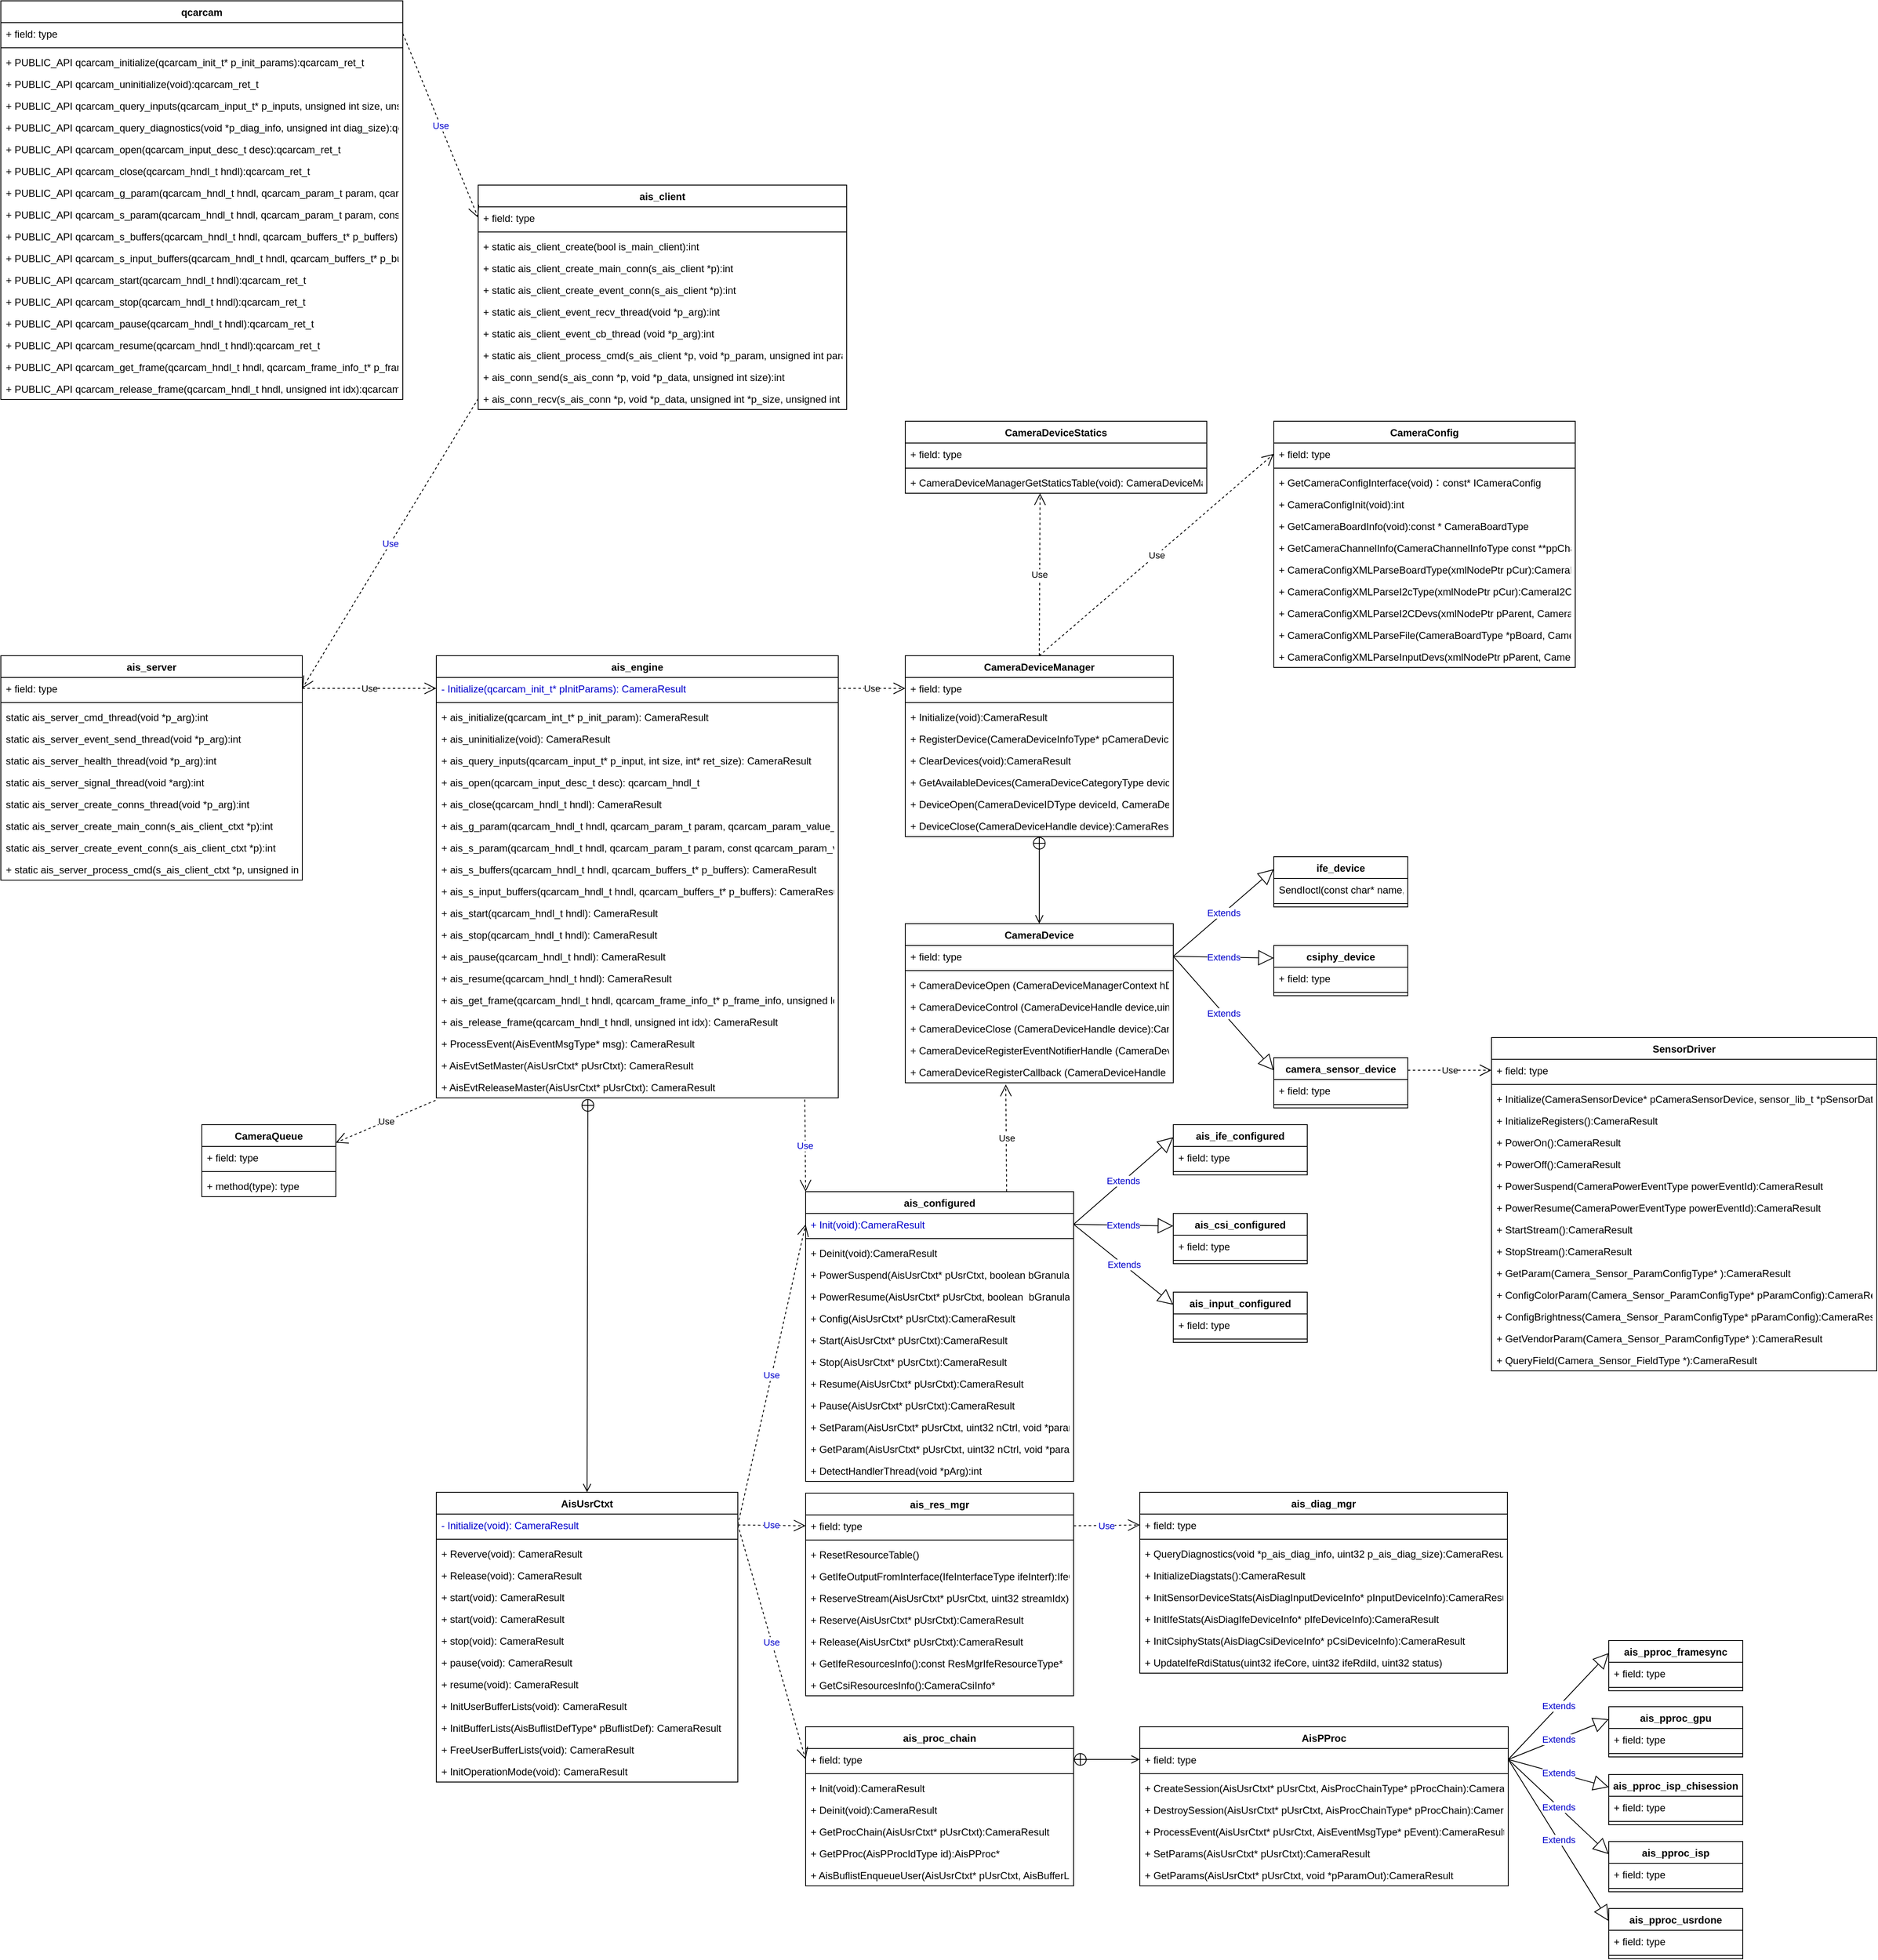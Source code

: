 <mxfile version="16.6.5" type="github">
  <diagram id="JP61w-WGnyM7oNZN8HDf" name="Page-1">
    <mxGraphModel dx="1990" dy="1133" grid="1" gridSize="10" guides="1" tooltips="1" connect="1" arrows="1" fold="1" page="1" pageScale="1" pageWidth="827" pageHeight="1169" math="0" shadow="0">
      <root>
        <mxCell id="0" />
        <mxCell id="1" parent="0" />
        <mxCell id="6c_Mydezwi8KyOcqcPOu-1" value="ais_server" style="swimlane;fontStyle=1;align=center;verticalAlign=top;childLayout=stackLayout;horizontal=1;startSize=26;horizontalStack=0;resizeParent=1;resizeParentMax=0;resizeLast=0;collapsible=1;marginBottom=0;" vertex="1" parent="1">
          <mxGeometry y="782" width="360" height="268" as="geometry" />
        </mxCell>
        <mxCell id="6c_Mydezwi8KyOcqcPOu-254" value="+ field: type" style="text;strokeColor=none;fillColor=none;align=left;verticalAlign=top;spacingLeft=4;spacingRight=4;overflow=hidden;rotatable=0;points=[[0,0.5],[1,0.5]];portConstraint=eastwest;" vertex="1" parent="6c_Mydezwi8KyOcqcPOu-1">
          <mxGeometry y="26" width="360" height="26" as="geometry" />
        </mxCell>
        <mxCell id="6c_Mydezwi8KyOcqcPOu-3" value="" style="line;strokeWidth=1;fillColor=none;align=left;verticalAlign=middle;spacingTop=-1;spacingLeft=3;spacingRight=3;rotatable=0;labelPosition=right;points=[];portConstraint=eastwest;" vertex="1" parent="6c_Mydezwi8KyOcqcPOu-1">
          <mxGeometry y="52" width="360" height="8" as="geometry" />
        </mxCell>
        <mxCell id="6c_Mydezwi8KyOcqcPOu-113" value="static ais_server_cmd_thread(void *p_arg):int" style="text;strokeColor=none;fillColor=none;align=left;verticalAlign=top;spacingLeft=4;spacingRight=4;overflow=hidden;rotatable=0;points=[[0,0.5],[1,0.5]];portConstraint=eastwest;" vertex="1" parent="6c_Mydezwi8KyOcqcPOu-1">
          <mxGeometry y="60" width="360" height="26" as="geometry" />
        </mxCell>
        <mxCell id="6c_Mydezwi8KyOcqcPOu-2" value="static ais_server_event_send_thread(void *p_arg):int" style="text;strokeColor=none;fillColor=none;align=left;verticalAlign=top;spacingLeft=4;spacingRight=4;overflow=hidden;rotatable=0;points=[[0,0.5],[1,0.5]];portConstraint=eastwest;" vertex="1" parent="6c_Mydezwi8KyOcqcPOu-1">
          <mxGeometry y="86" width="360" height="26" as="geometry" />
        </mxCell>
        <mxCell id="6c_Mydezwi8KyOcqcPOu-114" value="static ais_server_health_thread(void *p_arg):int" style="text;strokeColor=none;fillColor=none;align=left;verticalAlign=top;spacingLeft=4;spacingRight=4;overflow=hidden;rotatable=0;points=[[0,0.5],[1,0.5]];portConstraint=eastwest;" vertex="1" parent="6c_Mydezwi8KyOcqcPOu-1">
          <mxGeometry y="112" width="360" height="26" as="geometry" />
        </mxCell>
        <mxCell id="6c_Mydezwi8KyOcqcPOu-116" value="static ais_server_signal_thread(void *arg):int" style="text;strokeColor=none;fillColor=none;align=left;verticalAlign=top;spacingLeft=4;spacingRight=4;overflow=hidden;rotatable=0;points=[[0,0.5],[1,0.5]];portConstraint=eastwest;" vertex="1" parent="6c_Mydezwi8KyOcqcPOu-1">
          <mxGeometry y="138" width="360" height="26" as="geometry" />
        </mxCell>
        <mxCell id="6c_Mydezwi8KyOcqcPOu-117" value="static ais_server_create_conns_thread(void *p_arg):int" style="text;strokeColor=none;fillColor=none;align=left;verticalAlign=top;spacingLeft=4;spacingRight=4;overflow=hidden;rotatable=0;points=[[0,0.5],[1,0.5]];portConstraint=eastwest;" vertex="1" parent="6c_Mydezwi8KyOcqcPOu-1">
          <mxGeometry y="164" width="360" height="26" as="geometry" />
        </mxCell>
        <mxCell id="6c_Mydezwi8KyOcqcPOu-118" value="static ais_server_create_main_conn(s_ais_client_ctxt *p):int" style="text;strokeColor=none;fillColor=none;align=left;verticalAlign=top;spacingLeft=4;spacingRight=4;overflow=hidden;rotatable=0;points=[[0,0.5],[1,0.5]];portConstraint=eastwest;" vertex="1" parent="6c_Mydezwi8KyOcqcPOu-1">
          <mxGeometry y="190" width="360" height="26" as="geometry" />
        </mxCell>
        <mxCell id="6c_Mydezwi8KyOcqcPOu-115" value="static ais_server_create_event_conn(s_ais_client_ctxt *p):int" style="text;strokeColor=none;fillColor=none;align=left;verticalAlign=top;spacingLeft=4;spacingRight=4;overflow=hidden;rotatable=0;points=[[0,0.5],[1,0.5]];portConstraint=eastwest;" vertex="1" parent="6c_Mydezwi8KyOcqcPOu-1">
          <mxGeometry y="216" width="360" height="26" as="geometry" />
        </mxCell>
        <mxCell id="6c_Mydezwi8KyOcqcPOu-4" value="+ static ais_server_process_cmd(s_ais_client_ctxt *p, unsigned int idx, u_ais_cmd *p_param):int" style="text;strokeColor=none;fillColor=none;align=left;verticalAlign=top;spacingLeft=4;spacingRight=4;overflow=hidden;rotatable=0;points=[[0,0.5],[1,0.5]];portConstraint=eastwest;" vertex="1" parent="6c_Mydezwi8KyOcqcPOu-1">
          <mxGeometry y="242" width="360" height="26" as="geometry" />
        </mxCell>
        <mxCell id="6c_Mydezwi8KyOcqcPOu-5" value="ais_engine" style="swimlane;fontStyle=1;align=center;verticalAlign=top;childLayout=stackLayout;horizontal=1;startSize=26;horizontalStack=0;resizeParent=1;resizeParentMax=0;resizeLast=0;collapsible=1;marginBottom=0;" vertex="1" parent="1">
          <mxGeometry x="520" y="782" width="480" height="528" as="geometry" />
        </mxCell>
        <mxCell id="6c_Mydezwi8KyOcqcPOu-6" value="- Initialize(qcarcam_init_t* pInitParams): CameraResult" style="text;strokeColor=none;fillColor=none;align=left;verticalAlign=top;spacingLeft=4;spacingRight=4;overflow=hidden;rotatable=0;points=[[0,0.5],[1,0.5]];portConstraint=eastwest;fontColor=#0000CC;" vertex="1" parent="6c_Mydezwi8KyOcqcPOu-5">
          <mxGeometry y="26" width="480" height="26" as="geometry" />
        </mxCell>
        <mxCell id="6c_Mydezwi8KyOcqcPOu-7" value="" style="line;strokeWidth=1;fillColor=none;align=left;verticalAlign=middle;spacingTop=-1;spacingLeft=3;spacingRight=3;rotatable=0;labelPosition=right;points=[];portConstraint=eastwest;" vertex="1" parent="6c_Mydezwi8KyOcqcPOu-5">
          <mxGeometry y="52" width="480" height="8" as="geometry" />
        </mxCell>
        <mxCell id="6c_Mydezwi8KyOcqcPOu-8" value="+ ais_initialize(qcarcam_int_t* p_init_param): CameraResult" style="text;strokeColor=none;fillColor=none;align=left;verticalAlign=top;spacingLeft=4;spacingRight=4;overflow=hidden;rotatable=0;points=[[0,0.5],[1,0.5]];portConstraint=eastwest;" vertex="1" parent="6c_Mydezwi8KyOcqcPOu-5">
          <mxGeometry y="60" width="480" height="26" as="geometry" />
        </mxCell>
        <mxCell id="6c_Mydezwi8KyOcqcPOu-89" value="+ ais_uninitialize(void): CameraResult" style="text;strokeColor=none;fillColor=none;align=left;verticalAlign=top;spacingLeft=4;spacingRight=4;overflow=hidden;rotatable=0;points=[[0,0.5],[1,0.5]];portConstraint=eastwest;" vertex="1" parent="6c_Mydezwi8KyOcqcPOu-5">
          <mxGeometry y="86" width="480" height="26" as="geometry" />
        </mxCell>
        <mxCell id="6c_Mydezwi8KyOcqcPOu-90" value="+ ais_query_inputs(qcarcam_input_t* p_input, int size, int* ret_size): CameraResult" style="text;strokeColor=none;fillColor=none;align=left;verticalAlign=top;spacingLeft=4;spacingRight=4;overflow=hidden;rotatable=0;points=[[0,0.5],[1,0.5]];portConstraint=eastwest;" vertex="1" parent="6c_Mydezwi8KyOcqcPOu-5">
          <mxGeometry y="112" width="480" height="26" as="geometry" />
        </mxCell>
        <mxCell id="6c_Mydezwi8KyOcqcPOu-91" value="+ ais_open(qcarcam_input_desc_t desc): qcarcam_hndl_t" style="text;strokeColor=none;fillColor=none;align=left;verticalAlign=top;spacingLeft=4;spacingRight=4;overflow=hidden;rotatable=0;points=[[0,0.5],[1,0.5]];portConstraint=eastwest;" vertex="1" parent="6c_Mydezwi8KyOcqcPOu-5">
          <mxGeometry y="138" width="480" height="26" as="geometry" />
        </mxCell>
        <mxCell id="6c_Mydezwi8KyOcqcPOu-92" value="+ ais_close(qcarcam_hndl_t hndl): CameraResult" style="text;strokeColor=none;fillColor=none;align=left;verticalAlign=top;spacingLeft=4;spacingRight=4;overflow=hidden;rotatable=0;points=[[0,0.5],[1,0.5]];portConstraint=eastwest;" vertex="1" parent="6c_Mydezwi8KyOcqcPOu-5">
          <mxGeometry y="164" width="480" height="26" as="geometry" />
        </mxCell>
        <mxCell id="6c_Mydezwi8KyOcqcPOu-93" value="+ ais_g_param(qcarcam_hndl_t hndl, qcarcam_param_t param, qcarcam_param_value_t* p_value): CameraResult" style="text;strokeColor=none;fillColor=none;align=left;verticalAlign=top;spacingLeft=4;spacingRight=4;overflow=hidden;rotatable=0;points=[[0,0.5],[1,0.5]];portConstraint=eastwest;" vertex="1" parent="6c_Mydezwi8KyOcqcPOu-5">
          <mxGeometry y="190" width="480" height="26" as="geometry" />
        </mxCell>
        <mxCell id="6c_Mydezwi8KyOcqcPOu-94" value="+ ais_s_param(qcarcam_hndl_t hndl, qcarcam_param_t param, const qcarcam_param_value_t* p_value): CameraResult" style="text;strokeColor=none;fillColor=none;align=left;verticalAlign=top;spacingLeft=4;spacingRight=4;overflow=hidden;rotatable=0;points=[[0,0.5],[1,0.5]];portConstraint=eastwest;" vertex="1" parent="6c_Mydezwi8KyOcqcPOu-5">
          <mxGeometry y="216" width="480" height="26" as="geometry" />
        </mxCell>
        <mxCell id="6c_Mydezwi8KyOcqcPOu-95" value="+ ais_s_buffers(qcarcam_hndl_t hndl, qcarcam_buffers_t* p_buffers): CameraResult" style="text;strokeColor=none;fillColor=none;align=left;verticalAlign=top;spacingLeft=4;spacingRight=4;overflow=hidden;rotatable=0;points=[[0,0.5],[1,0.5]];portConstraint=eastwest;" vertex="1" parent="6c_Mydezwi8KyOcqcPOu-5">
          <mxGeometry y="242" width="480" height="26" as="geometry" />
        </mxCell>
        <mxCell id="6c_Mydezwi8KyOcqcPOu-97" value="+ ais_s_input_buffers(qcarcam_hndl_t hndl, qcarcam_buffers_t* p_buffers): CameraResult" style="text;strokeColor=none;fillColor=none;align=left;verticalAlign=top;spacingLeft=4;spacingRight=4;overflow=hidden;rotatable=0;points=[[0,0.5],[1,0.5]];portConstraint=eastwest;" vertex="1" parent="6c_Mydezwi8KyOcqcPOu-5">
          <mxGeometry y="268" width="480" height="26" as="geometry" />
        </mxCell>
        <mxCell id="6c_Mydezwi8KyOcqcPOu-96" value="+ ais_start(qcarcam_hndl_t hndl): CameraResult" style="text;strokeColor=none;fillColor=none;align=left;verticalAlign=top;spacingLeft=4;spacingRight=4;overflow=hidden;rotatable=0;points=[[0,0.5],[1,0.5]];portConstraint=eastwest;" vertex="1" parent="6c_Mydezwi8KyOcqcPOu-5">
          <mxGeometry y="294" width="480" height="26" as="geometry" />
        </mxCell>
        <mxCell id="6c_Mydezwi8KyOcqcPOu-98" value="+ ais_stop(qcarcam_hndl_t hndl): CameraResult" style="text;strokeColor=none;fillColor=none;align=left;verticalAlign=top;spacingLeft=4;spacingRight=4;overflow=hidden;rotatable=0;points=[[0,0.5],[1,0.5]];portConstraint=eastwest;" vertex="1" parent="6c_Mydezwi8KyOcqcPOu-5">
          <mxGeometry y="320" width="480" height="26" as="geometry" />
        </mxCell>
        <mxCell id="6c_Mydezwi8KyOcqcPOu-100" value="+ ais_pause(qcarcam_hndl_t hndl): CameraResult" style="text;strokeColor=none;fillColor=none;align=left;verticalAlign=top;spacingLeft=4;spacingRight=4;overflow=hidden;rotatable=0;points=[[0,0.5],[1,0.5]];portConstraint=eastwest;" vertex="1" parent="6c_Mydezwi8KyOcqcPOu-5">
          <mxGeometry y="346" width="480" height="26" as="geometry" />
        </mxCell>
        <mxCell id="6c_Mydezwi8KyOcqcPOu-99" value="+ ais_resume(qcarcam_hndl_t hndl): CameraResult" style="text;strokeColor=none;fillColor=none;align=left;verticalAlign=top;spacingLeft=4;spacingRight=4;overflow=hidden;rotatable=0;points=[[0,0.5],[1,0.5]];portConstraint=eastwest;" vertex="1" parent="6c_Mydezwi8KyOcqcPOu-5">
          <mxGeometry y="372" width="480" height="26" as="geometry" />
        </mxCell>
        <mxCell id="6c_Mydezwi8KyOcqcPOu-101" value="+ ais_get_frame(qcarcam_hndl_t hndl, qcarcam_frame_info_t* p_frame_info, unsigned long long int timeout, unsigned int flags): CameraResult" style="text;strokeColor=none;fillColor=none;align=left;verticalAlign=top;spacingLeft=4;spacingRight=4;overflow=hidden;rotatable=0;points=[[0,0.5],[1,0.5]];portConstraint=eastwest;" vertex="1" parent="6c_Mydezwi8KyOcqcPOu-5">
          <mxGeometry y="398" width="480" height="26" as="geometry" />
        </mxCell>
        <mxCell id="6c_Mydezwi8KyOcqcPOu-102" value="+ ais_release_frame(qcarcam_hndl_t hndl, unsigned int idx): CameraResult" style="text;strokeColor=none;fillColor=none;align=left;verticalAlign=top;spacingLeft=4;spacingRight=4;overflow=hidden;rotatable=0;points=[[0,0.5],[1,0.5]];portConstraint=eastwest;fontStyle=0" vertex="1" parent="6c_Mydezwi8KyOcqcPOu-5">
          <mxGeometry y="424" width="480" height="26" as="geometry" />
        </mxCell>
        <mxCell id="6c_Mydezwi8KyOcqcPOu-103" value="+ ProcessEvent(AisEventMsgType* msg): CameraResult" style="text;strokeColor=none;fillColor=none;align=left;verticalAlign=top;spacingLeft=4;spacingRight=4;overflow=hidden;rotatable=0;points=[[0,0.5],[1,0.5]];portConstraint=eastwest;fontStyle=0" vertex="1" parent="6c_Mydezwi8KyOcqcPOu-5">
          <mxGeometry y="450" width="480" height="26" as="geometry" />
        </mxCell>
        <mxCell id="6c_Mydezwi8KyOcqcPOu-104" value="+ AisEvtSetMaster(AisUsrCtxt* pUsrCtxt): CameraResult" style="text;strokeColor=none;fillColor=none;align=left;verticalAlign=top;spacingLeft=4;spacingRight=4;overflow=hidden;rotatable=0;points=[[0,0.5],[1,0.5]];portConstraint=eastwest;fontStyle=0" vertex="1" parent="6c_Mydezwi8KyOcqcPOu-5">
          <mxGeometry y="476" width="480" height="26" as="geometry" />
        </mxCell>
        <mxCell id="6c_Mydezwi8KyOcqcPOu-105" value="+ AisEvtReleaseMaster(AisUsrCtxt* pUsrCtxt): CameraResult" style="text;strokeColor=none;fillColor=none;align=left;verticalAlign=top;spacingLeft=4;spacingRight=4;overflow=hidden;rotatable=0;points=[[0,0.5],[1,0.5]];portConstraint=eastwest;fontStyle=0" vertex="1" parent="6c_Mydezwi8KyOcqcPOu-5">
          <mxGeometry y="502" width="480" height="26" as="geometry" />
        </mxCell>
        <mxCell id="6c_Mydezwi8KyOcqcPOu-9" value="CameraDeviceManager" style="swimlane;fontStyle=1;align=center;verticalAlign=top;childLayout=stackLayout;horizontal=1;startSize=26;horizontalStack=0;resizeParent=1;resizeParentMax=0;resizeLast=0;collapsible=1;marginBottom=0;" vertex="1" parent="1">
          <mxGeometry x="1080" y="782" width="320" height="216" as="geometry" />
        </mxCell>
        <mxCell id="6c_Mydezwi8KyOcqcPOu-10" value="+ field: type" style="text;strokeColor=none;fillColor=none;align=left;verticalAlign=top;spacingLeft=4;spacingRight=4;overflow=hidden;rotatable=0;points=[[0,0.5],[1,0.5]];portConstraint=eastwest;" vertex="1" parent="6c_Mydezwi8KyOcqcPOu-9">
          <mxGeometry y="26" width="320" height="26" as="geometry" />
        </mxCell>
        <mxCell id="6c_Mydezwi8KyOcqcPOu-11" value="" style="line;strokeWidth=1;fillColor=none;align=left;verticalAlign=middle;spacingTop=-1;spacingLeft=3;spacingRight=3;rotatable=0;labelPosition=right;points=[];portConstraint=eastwest;" vertex="1" parent="6c_Mydezwi8KyOcqcPOu-9">
          <mxGeometry y="52" width="320" height="8" as="geometry" />
        </mxCell>
        <mxCell id="6c_Mydezwi8KyOcqcPOu-145" value="+ Initialize(void):CameraResult" style="text;strokeColor=none;fillColor=none;align=left;verticalAlign=top;spacingLeft=4;spacingRight=4;overflow=hidden;rotatable=0;points=[[0,0.5],[1,0.5]];portConstraint=eastwest;" vertex="1" parent="6c_Mydezwi8KyOcqcPOu-9">
          <mxGeometry y="60" width="320" height="26" as="geometry" />
        </mxCell>
        <mxCell id="6c_Mydezwi8KyOcqcPOu-12" value="+ RegisterDevice(CameraDeviceInfoType* pCameraDeviceInfo,CameraDeviceOpenType pfnCameraDeviceOpen):CameraResult" style="text;strokeColor=none;fillColor=none;align=left;verticalAlign=top;spacingLeft=4;spacingRight=4;overflow=hidden;rotatable=0;points=[[0,0.5],[1,0.5]];portConstraint=eastwest;" vertex="1" parent="6c_Mydezwi8KyOcqcPOu-9">
          <mxGeometry y="86" width="320" height="26" as="geometry" />
        </mxCell>
        <mxCell id="6c_Mydezwi8KyOcqcPOu-147" value="+ ClearDevices(void):CameraResult" style="text;strokeColor=none;fillColor=none;align=left;verticalAlign=top;spacingLeft=4;spacingRight=4;overflow=hidden;rotatable=0;points=[[0,0.5],[1,0.5]];portConstraint=eastwest;" vertex="1" parent="6c_Mydezwi8KyOcqcPOu-9">
          <mxGeometry y="112" width="320" height="26" as="geometry" />
        </mxCell>
        <mxCell id="6c_Mydezwi8KyOcqcPOu-148" value="+ GetAvailableDevices(CameraDeviceCategoryType deviceCategory, CameraDeviceInfoType* pCameraDeviceInfo, uint32 nCameraDeviceInfoLen, uint32* pnCameraDeviceInfoLenReq):CameraResult" style="text;strokeColor=none;fillColor=none;align=left;verticalAlign=top;spacingLeft=4;spacingRight=4;overflow=hidden;rotatable=0;points=[[0,0.5],[1,0.5]];portConstraint=eastwest;" vertex="1" parent="6c_Mydezwi8KyOcqcPOu-9">
          <mxGeometry y="138" width="320" height="26" as="geometry" />
        </mxCell>
        <mxCell id="6c_Mydezwi8KyOcqcPOu-146" value="+ DeviceOpen(CameraDeviceIDType deviceId, CameraDeviceHandle* ppDeviceHandle):CameraResult" style="text;strokeColor=none;fillColor=none;align=left;verticalAlign=top;spacingLeft=4;spacingRight=4;overflow=hidden;rotatable=0;points=[[0,0.5],[1,0.5]];portConstraint=eastwest;" vertex="1" parent="6c_Mydezwi8KyOcqcPOu-9">
          <mxGeometry y="164" width="320" height="26" as="geometry" />
        </mxCell>
        <mxCell id="6c_Mydezwi8KyOcqcPOu-149" value="+ DeviceClose(CameraDeviceHandle device):CameraResult" style="text;strokeColor=none;fillColor=none;align=left;verticalAlign=top;spacingLeft=4;spacingRight=4;overflow=hidden;rotatable=0;points=[[0,0.5],[1,0.5]];portConstraint=eastwest;" vertex="1" parent="6c_Mydezwi8KyOcqcPOu-9">
          <mxGeometry y="190" width="320" height="26" as="geometry" />
        </mxCell>
        <mxCell id="6c_Mydezwi8KyOcqcPOu-13" value="ais_configured" style="swimlane;fontStyle=1;align=center;verticalAlign=top;childLayout=stackLayout;horizontal=1;startSize=26;horizontalStack=0;resizeParent=1;resizeParentMax=0;resizeLast=0;collapsible=1;marginBottom=0;" vertex="1" parent="1">
          <mxGeometry x="961" y="1422" width="320" height="346" as="geometry" />
        </mxCell>
        <mxCell id="6c_Mydezwi8KyOcqcPOu-14" value="+ Init(void):CameraResult" style="text;strokeColor=none;fillColor=none;align=left;verticalAlign=top;spacingLeft=4;spacingRight=4;overflow=hidden;rotatable=0;points=[[0,0.5],[1,0.5]];portConstraint=eastwest;fontColor=#0000CC;" vertex="1" parent="6c_Mydezwi8KyOcqcPOu-13">
          <mxGeometry y="26" width="320" height="26" as="geometry" />
        </mxCell>
        <mxCell id="6c_Mydezwi8KyOcqcPOu-15" value="" style="line;strokeWidth=1;fillColor=none;align=left;verticalAlign=middle;spacingTop=-1;spacingLeft=3;spacingRight=3;rotatable=0;labelPosition=right;points=[];portConstraint=eastwest;" vertex="1" parent="6c_Mydezwi8KyOcqcPOu-13">
          <mxGeometry y="52" width="320" height="8" as="geometry" />
        </mxCell>
        <mxCell id="6c_Mydezwi8KyOcqcPOu-120" value="+ Deinit(void):CameraResult" style="text;strokeColor=none;fillColor=none;align=left;verticalAlign=top;spacingLeft=4;spacingRight=4;overflow=hidden;rotatable=0;points=[[0,0.5],[1,0.5]];portConstraint=eastwest;" vertex="1" parent="6c_Mydezwi8KyOcqcPOu-13">
          <mxGeometry y="60" width="320" height="26" as="geometry" />
        </mxCell>
        <mxCell id="6c_Mydezwi8KyOcqcPOu-121" value="+ PowerSuspend(AisUsrCtxt* pUsrCtxt, boolean bGranular, CameraPowerEventType powerEventId):CameraResult" style="text;strokeColor=none;fillColor=none;align=left;verticalAlign=top;spacingLeft=4;spacingRight=4;overflow=hidden;rotatable=0;points=[[0,0.5],[1,0.5]];portConstraint=eastwest;" vertex="1" parent="6c_Mydezwi8KyOcqcPOu-13">
          <mxGeometry y="86" width="320" height="26" as="geometry" />
        </mxCell>
        <mxCell id="6c_Mydezwi8KyOcqcPOu-122" value="+ PowerResume(AisUsrCtxt* pUsrCtxt, boolean  bGranular, CameraPowerEventType powerEventId):CameraResult" style="text;strokeColor=none;fillColor=none;align=left;verticalAlign=top;spacingLeft=4;spacingRight=4;overflow=hidden;rotatable=0;points=[[0,0.5],[1,0.5]];portConstraint=eastwest;" vertex="1" parent="6c_Mydezwi8KyOcqcPOu-13">
          <mxGeometry y="112" width="320" height="26" as="geometry" />
        </mxCell>
        <mxCell id="6c_Mydezwi8KyOcqcPOu-123" value="+ Config(AisUsrCtxt* pUsrCtxt):CameraResult" style="text;strokeColor=none;fillColor=none;align=left;verticalAlign=top;spacingLeft=4;spacingRight=4;overflow=hidden;rotatable=0;points=[[0,0.5],[1,0.5]];portConstraint=eastwest;" vertex="1" parent="6c_Mydezwi8KyOcqcPOu-13">
          <mxGeometry y="138" width="320" height="26" as="geometry" />
        </mxCell>
        <mxCell id="6c_Mydezwi8KyOcqcPOu-124" value="+ Start(AisUsrCtxt* pUsrCtxt):CameraResult" style="text;strokeColor=none;fillColor=none;align=left;verticalAlign=top;spacingLeft=4;spacingRight=4;overflow=hidden;rotatable=0;points=[[0,0.5],[1,0.5]];portConstraint=eastwest;" vertex="1" parent="6c_Mydezwi8KyOcqcPOu-13">
          <mxGeometry y="164" width="320" height="26" as="geometry" />
        </mxCell>
        <mxCell id="6c_Mydezwi8KyOcqcPOu-126" value="+ Stop(AisUsrCtxt* pUsrCtxt):CameraResult" style="text;strokeColor=none;fillColor=none;align=left;verticalAlign=top;spacingLeft=4;spacingRight=4;overflow=hidden;rotatable=0;points=[[0,0.5],[1,0.5]];portConstraint=eastwest;" vertex="1" parent="6c_Mydezwi8KyOcqcPOu-13">
          <mxGeometry y="190" width="320" height="26" as="geometry" />
        </mxCell>
        <mxCell id="6c_Mydezwi8KyOcqcPOu-125" value="+ Resume(AisUsrCtxt* pUsrCtxt):CameraResult" style="text;strokeColor=none;fillColor=none;align=left;verticalAlign=top;spacingLeft=4;spacingRight=4;overflow=hidden;rotatable=0;points=[[0,0.5],[1,0.5]];portConstraint=eastwest;" vertex="1" parent="6c_Mydezwi8KyOcqcPOu-13">
          <mxGeometry y="216" width="320" height="26" as="geometry" />
        </mxCell>
        <mxCell id="6c_Mydezwi8KyOcqcPOu-127" value="+ Pause(AisUsrCtxt* pUsrCtxt):CameraResult" style="text;strokeColor=none;fillColor=none;align=left;verticalAlign=top;spacingLeft=4;spacingRight=4;overflow=hidden;rotatable=0;points=[[0,0.5],[1,0.5]];portConstraint=eastwest;" vertex="1" parent="6c_Mydezwi8KyOcqcPOu-13">
          <mxGeometry y="242" width="320" height="26" as="geometry" />
        </mxCell>
        <mxCell id="6c_Mydezwi8KyOcqcPOu-119" value="+ SetParam(AisUsrCtxt* pUsrCtxt, uint32 nCtrl, void *param):CameraResult" style="text;strokeColor=none;fillColor=none;align=left;verticalAlign=top;spacingLeft=4;spacingRight=4;overflow=hidden;rotatable=0;points=[[0,0.5],[1,0.5]];portConstraint=eastwest;" vertex="1" parent="6c_Mydezwi8KyOcqcPOu-13">
          <mxGeometry y="268" width="320" height="26" as="geometry" />
        </mxCell>
        <mxCell id="6c_Mydezwi8KyOcqcPOu-128" value="+ GetParam(AisUsrCtxt* pUsrCtxt, uint32 nCtrl, void *param):CameraResult" style="text;strokeColor=none;fillColor=none;align=left;verticalAlign=top;spacingLeft=4;spacingRight=4;overflow=hidden;rotatable=0;points=[[0,0.5],[1,0.5]];portConstraint=eastwest;" vertex="1" parent="6c_Mydezwi8KyOcqcPOu-13">
          <mxGeometry y="294" width="320" height="26" as="geometry" />
        </mxCell>
        <mxCell id="6c_Mydezwi8KyOcqcPOu-129" value="+ DetectHandlerThread(void *pArg):int" style="text;strokeColor=none;fillColor=none;align=left;verticalAlign=top;spacingLeft=4;spacingRight=4;overflow=hidden;rotatable=0;points=[[0,0.5],[1,0.5]];portConstraint=eastwest;" vertex="1" parent="6c_Mydezwi8KyOcqcPOu-13">
          <mxGeometry y="320" width="320" height="26" as="geometry" />
        </mxCell>
        <mxCell id="6c_Mydezwi8KyOcqcPOu-17" value="ais_ife_configured" style="swimlane;fontStyle=1;align=center;verticalAlign=top;childLayout=stackLayout;horizontal=1;startSize=26;horizontalStack=0;resizeParent=1;resizeParentMax=0;resizeLast=0;collapsible=1;marginBottom=0;" vertex="1" parent="1">
          <mxGeometry x="1400" y="1342" width="160" height="60" as="geometry" />
        </mxCell>
        <mxCell id="6c_Mydezwi8KyOcqcPOu-18" value="+ field: type" style="text;strokeColor=none;fillColor=none;align=left;verticalAlign=top;spacingLeft=4;spacingRight=4;overflow=hidden;rotatable=0;points=[[0,0.5],[1,0.5]];portConstraint=eastwest;" vertex="1" parent="6c_Mydezwi8KyOcqcPOu-17">
          <mxGeometry y="26" width="160" height="26" as="geometry" />
        </mxCell>
        <mxCell id="6c_Mydezwi8KyOcqcPOu-19" value="" style="line;strokeWidth=1;fillColor=none;align=left;verticalAlign=middle;spacingTop=-1;spacingLeft=3;spacingRight=3;rotatable=0;labelPosition=right;points=[];portConstraint=eastwest;" vertex="1" parent="6c_Mydezwi8KyOcqcPOu-17">
          <mxGeometry y="52" width="160" height="8" as="geometry" />
        </mxCell>
        <mxCell id="6c_Mydezwi8KyOcqcPOu-21" value="ais_csi_configured" style="swimlane;fontStyle=1;align=center;verticalAlign=top;childLayout=stackLayout;horizontal=1;startSize=26;horizontalStack=0;resizeParent=1;resizeParentMax=0;resizeLast=0;collapsible=1;marginBottom=0;" vertex="1" parent="1">
          <mxGeometry x="1400" y="1448" width="160" height="60" as="geometry" />
        </mxCell>
        <mxCell id="6c_Mydezwi8KyOcqcPOu-22" value="+ field: type" style="text;strokeColor=none;fillColor=none;align=left;verticalAlign=top;spacingLeft=4;spacingRight=4;overflow=hidden;rotatable=0;points=[[0,0.5],[1,0.5]];portConstraint=eastwest;" vertex="1" parent="6c_Mydezwi8KyOcqcPOu-21">
          <mxGeometry y="26" width="160" height="26" as="geometry" />
        </mxCell>
        <mxCell id="6c_Mydezwi8KyOcqcPOu-23" value="" style="line;strokeWidth=1;fillColor=none;align=left;verticalAlign=middle;spacingTop=-1;spacingLeft=3;spacingRight=3;rotatable=0;labelPosition=right;points=[];portConstraint=eastwest;" vertex="1" parent="6c_Mydezwi8KyOcqcPOu-21">
          <mxGeometry y="52" width="160" height="8" as="geometry" />
        </mxCell>
        <mxCell id="6c_Mydezwi8KyOcqcPOu-25" value="ais_res_mgr" style="swimlane;fontStyle=1;align=center;verticalAlign=top;childLayout=stackLayout;horizontal=1;startSize=26;horizontalStack=0;resizeParent=1;resizeParentMax=0;resizeLast=0;collapsible=1;marginBottom=0;" vertex="1" parent="1">
          <mxGeometry x="961" y="1782" width="320" height="242" as="geometry" />
        </mxCell>
        <mxCell id="6c_Mydezwi8KyOcqcPOu-26" value="+ field: type" style="text;strokeColor=none;fillColor=none;align=left;verticalAlign=top;spacingLeft=4;spacingRight=4;overflow=hidden;rotatable=0;points=[[0,0.5],[1,0.5]];portConstraint=eastwest;" vertex="1" parent="6c_Mydezwi8KyOcqcPOu-25">
          <mxGeometry y="26" width="320" height="26" as="geometry" />
        </mxCell>
        <mxCell id="6c_Mydezwi8KyOcqcPOu-27" value="" style="line;strokeWidth=1;fillColor=none;align=left;verticalAlign=middle;spacingTop=-1;spacingLeft=3;spacingRight=3;rotatable=0;labelPosition=right;points=[];portConstraint=eastwest;" vertex="1" parent="6c_Mydezwi8KyOcqcPOu-25">
          <mxGeometry y="52" width="320" height="8" as="geometry" />
        </mxCell>
        <mxCell id="6c_Mydezwi8KyOcqcPOu-28" value="+ ResetResourceTable()" style="text;strokeColor=none;fillColor=none;align=left;verticalAlign=top;spacingLeft=4;spacingRight=4;overflow=hidden;rotatable=0;points=[[0,0.5],[1,0.5]];portConstraint=eastwest;" vertex="1" parent="6c_Mydezwi8KyOcqcPOu-25">
          <mxGeometry y="60" width="320" height="26" as="geometry" />
        </mxCell>
        <mxCell id="6c_Mydezwi8KyOcqcPOu-189" value="+ GetIfeOutputFromInterface(IfeInterfaceType ifeInterf):IfeOutputPathType" style="text;strokeColor=none;fillColor=none;align=left;verticalAlign=top;spacingLeft=4;spacingRight=4;overflow=hidden;rotatable=0;points=[[0,0.5],[1,0.5]];portConstraint=eastwest;" vertex="1" parent="6c_Mydezwi8KyOcqcPOu-25">
          <mxGeometry y="86" width="320" height="26" as="geometry" />
        </mxCell>
        <mxCell id="6c_Mydezwi8KyOcqcPOu-190" value="+ ReserveStream(AisUsrCtxt* pUsrCtxt, uint32 streamIdx):CameraResult" style="text;strokeColor=none;fillColor=none;align=left;verticalAlign=top;spacingLeft=4;spacingRight=4;overflow=hidden;rotatable=0;points=[[0,0.5],[1,0.5]];portConstraint=eastwest;" vertex="1" parent="6c_Mydezwi8KyOcqcPOu-25">
          <mxGeometry y="112" width="320" height="26" as="geometry" />
        </mxCell>
        <mxCell id="6c_Mydezwi8KyOcqcPOu-191" value="+ Reserve(AisUsrCtxt* pUsrCtxt):CameraResult" style="text;strokeColor=none;fillColor=none;align=left;verticalAlign=top;spacingLeft=4;spacingRight=4;overflow=hidden;rotatable=0;points=[[0,0.5],[1,0.5]];portConstraint=eastwest;" vertex="1" parent="6c_Mydezwi8KyOcqcPOu-25">
          <mxGeometry y="138" width="320" height="26" as="geometry" />
        </mxCell>
        <mxCell id="6c_Mydezwi8KyOcqcPOu-193" value="+ Release(AisUsrCtxt* pUsrCtxt):CameraResult" style="text;strokeColor=none;fillColor=none;align=left;verticalAlign=top;spacingLeft=4;spacingRight=4;overflow=hidden;rotatable=0;points=[[0,0.5],[1,0.5]];portConstraint=eastwest;" vertex="1" parent="6c_Mydezwi8KyOcqcPOu-25">
          <mxGeometry y="164" width="320" height="26" as="geometry" />
        </mxCell>
        <mxCell id="6c_Mydezwi8KyOcqcPOu-194" value="+ GetIfeResourcesInfo():const ResMgrIfeResourceType*" style="text;strokeColor=none;fillColor=none;align=left;verticalAlign=top;spacingLeft=4;spacingRight=4;overflow=hidden;rotatable=0;points=[[0,0.5],[1,0.5]];portConstraint=eastwest;" vertex="1" parent="6c_Mydezwi8KyOcqcPOu-25">
          <mxGeometry y="190" width="320" height="26" as="geometry" />
        </mxCell>
        <mxCell id="6c_Mydezwi8KyOcqcPOu-188" value="+ GetCsiResourcesInfo():CameraCsiInfo*" style="text;strokeColor=none;fillColor=none;align=left;verticalAlign=top;spacingLeft=4;spacingRight=4;overflow=hidden;rotatable=0;points=[[0,0.5],[1,0.5]];portConstraint=eastwest;" vertex="1" parent="6c_Mydezwi8KyOcqcPOu-25">
          <mxGeometry y="216" width="320" height="26" as="geometry" />
        </mxCell>
        <mxCell id="6c_Mydezwi8KyOcqcPOu-29" value="ais_proc_chain" style="swimlane;fontStyle=1;align=center;verticalAlign=top;childLayout=stackLayout;horizontal=1;startSize=26;horizontalStack=0;resizeParent=1;resizeParentMax=0;resizeLast=0;collapsible=1;marginBottom=0;" vertex="1" parent="1">
          <mxGeometry x="961" y="2061" width="320" height="190" as="geometry" />
        </mxCell>
        <mxCell id="6c_Mydezwi8KyOcqcPOu-30" value="+ field: type" style="text;strokeColor=none;fillColor=none;align=left;verticalAlign=top;spacingLeft=4;spacingRight=4;overflow=hidden;rotatable=0;points=[[0,0.5],[1,0.5]];portConstraint=eastwest;" vertex="1" parent="6c_Mydezwi8KyOcqcPOu-29">
          <mxGeometry y="26" width="320" height="26" as="geometry" />
        </mxCell>
        <mxCell id="6c_Mydezwi8KyOcqcPOu-31" value="" style="line;strokeWidth=1;fillColor=none;align=left;verticalAlign=middle;spacingTop=-1;spacingLeft=3;spacingRight=3;rotatable=0;labelPosition=right;points=[];portConstraint=eastwest;" vertex="1" parent="6c_Mydezwi8KyOcqcPOu-29">
          <mxGeometry y="52" width="320" height="8" as="geometry" />
        </mxCell>
        <mxCell id="6c_Mydezwi8KyOcqcPOu-32" value="+ Init(void):CameraResult" style="text;strokeColor=none;fillColor=none;align=left;verticalAlign=top;spacingLeft=4;spacingRight=4;overflow=hidden;rotatable=0;points=[[0,0.5],[1,0.5]];portConstraint=eastwest;" vertex="1" parent="6c_Mydezwi8KyOcqcPOu-29">
          <mxGeometry y="60" width="320" height="26" as="geometry" />
        </mxCell>
        <mxCell id="6c_Mydezwi8KyOcqcPOu-199" value="+ Deinit(void):CameraResult" style="text;strokeColor=none;fillColor=none;align=left;verticalAlign=top;spacingLeft=4;spacingRight=4;overflow=hidden;rotatable=0;points=[[0,0.5],[1,0.5]];portConstraint=eastwest;" vertex="1" parent="6c_Mydezwi8KyOcqcPOu-29">
          <mxGeometry y="86" width="320" height="26" as="geometry" />
        </mxCell>
        <mxCell id="6c_Mydezwi8KyOcqcPOu-198" value="+ GetProcChain(AisUsrCtxt* pUsrCtxt):CameraResult" style="text;strokeColor=none;fillColor=none;align=left;verticalAlign=top;spacingLeft=4;spacingRight=4;overflow=hidden;rotatable=0;points=[[0,0.5],[1,0.5]];portConstraint=eastwest;" vertex="1" parent="6c_Mydezwi8KyOcqcPOu-29">
          <mxGeometry y="112" width="320" height="26" as="geometry" />
        </mxCell>
        <mxCell id="6c_Mydezwi8KyOcqcPOu-226" value="+ GetPProc(AisPProcIdType id):AisPProc*" style="text;strokeColor=none;fillColor=none;align=left;verticalAlign=top;spacingLeft=4;spacingRight=4;overflow=hidden;rotatable=0;points=[[0,0.5],[1,0.5]];portConstraint=eastwest;" vertex="1" parent="6c_Mydezwi8KyOcqcPOu-29">
          <mxGeometry y="138" width="320" height="26" as="geometry" />
        </mxCell>
        <mxCell id="6c_Mydezwi8KyOcqcPOu-197" value="+ AisBuflistEnqueueUser(AisUsrCtxt* pUsrCtxt, AisBufferList* pBufferList, qcarcam_frame_info_t* pFrameDoneInfo):CameraResult" style="text;strokeColor=none;fillColor=none;align=left;verticalAlign=top;spacingLeft=4;spacingRight=4;overflow=hidden;rotatable=0;points=[[0,0.5],[1,0.5]];portConstraint=eastwest;" vertex="1" parent="6c_Mydezwi8KyOcqcPOu-29">
          <mxGeometry y="164" width="320" height="26" as="geometry" />
        </mxCell>
        <mxCell id="6c_Mydezwi8KyOcqcPOu-33" value="camera_sensor_device" style="swimlane;fontStyle=1;align=center;verticalAlign=top;childLayout=stackLayout;horizontal=1;startSize=26;horizontalStack=0;resizeParent=1;resizeParentMax=0;resizeLast=0;collapsible=1;marginBottom=0;" vertex="1" parent="1">
          <mxGeometry x="1520" y="1262" width="160" height="60" as="geometry" />
        </mxCell>
        <mxCell id="6c_Mydezwi8KyOcqcPOu-34" value="+ field: type" style="text;strokeColor=none;fillColor=none;align=left;verticalAlign=top;spacingLeft=4;spacingRight=4;overflow=hidden;rotatable=0;points=[[0,0.5],[1,0.5]];portConstraint=eastwest;" vertex="1" parent="6c_Mydezwi8KyOcqcPOu-33">
          <mxGeometry y="26" width="160" height="26" as="geometry" />
        </mxCell>
        <mxCell id="6c_Mydezwi8KyOcqcPOu-35" value="" style="line;strokeWidth=1;fillColor=none;align=left;verticalAlign=middle;spacingTop=-1;spacingLeft=3;spacingRight=3;rotatable=0;labelPosition=right;points=[];portConstraint=eastwest;" vertex="1" parent="6c_Mydezwi8KyOcqcPOu-33">
          <mxGeometry y="52" width="160" height="8" as="geometry" />
        </mxCell>
        <mxCell id="6c_Mydezwi8KyOcqcPOu-37" value="ife_device" style="swimlane;fontStyle=1;align=center;verticalAlign=top;childLayout=stackLayout;horizontal=1;startSize=26;horizontalStack=0;resizeParent=1;resizeParentMax=0;resizeLast=0;collapsible=1;marginBottom=0;" vertex="1" parent="1">
          <mxGeometry x="1520" y="1022" width="160" height="60" as="geometry" />
        </mxCell>
        <mxCell id="6c_Mydezwi8KyOcqcPOu-38" value="SendIoctl(const char* name, uint32 opCode, uint32 size, void* handle):CameraResult" style="text;strokeColor=none;fillColor=none;align=left;verticalAlign=top;spacingLeft=4;spacingRight=4;overflow=hidden;rotatable=0;points=[[0,0.5],[1,0.5]];portConstraint=eastwest;" vertex="1" parent="6c_Mydezwi8KyOcqcPOu-37">
          <mxGeometry y="26" width="160" height="26" as="geometry" />
        </mxCell>
        <mxCell id="6c_Mydezwi8KyOcqcPOu-39" value="" style="line;strokeWidth=1;fillColor=none;align=left;verticalAlign=middle;spacingTop=-1;spacingLeft=3;spacingRight=3;rotatable=0;labelPosition=right;points=[];portConstraint=eastwest;" vertex="1" parent="6c_Mydezwi8KyOcqcPOu-37">
          <mxGeometry y="52" width="160" height="8" as="geometry" />
        </mxCell>
        <mxCell id="6c_Mydezwi8KyOcqcPOu-41" value="csiphy_device" style="swimlane;fontStyle=1;align=center;verticalAlign=top;childLayout=stackLayout;horizontal=1;startSize=26;horizontalStack=0;resizeParent=1;resizeParentMax=0;resizeLast=0;collapsible=1;marginBottom=0;" vertex="1" parent="1">
          <mxGeometry x="1520" y="1128" width="160" height="60" as="geometry" />
        </mxCell>
        <mxCell id="6c_Mydezwi8KyOcqcPOu-42" value="+ field: type" style="text;strokeColor=none;fillColor=none;align=left;verticalAlign=top;spacingLeft=4;spacingRight=4;overflow=hidden;rotatable=0;points=[[0,0.5],[1,0.5]];portConstraint=eastwest;" vertex="1" parent="6c_Mydezwi8KyOcqcPOu-41">
          <mxGeometry y="26" width="160" height="26" as="geometry" />
        </mxCell>
        <mxCell id="6c_Mydezwi8KyOcqcPOu-43" value="" style="line;strokeWidth=1;fillColor=none;align=left;verticalAlign=middle;spacingTop=-1;spacingLeft=3;spacingRight=3;rotatable=0;labelPosition=right;points=[];portConstraint=eastwest;" vertex="1" parent="6c_Mydezwi8KyOcqcPOu-41">
          <mxGeometry y="52" width="160" height="8" as="geometry" />
        </mxCell>
        <mxCell id="6c_Mydezwi8KyOcqcPOu-45" value="CameraDeviceStatics" style="swimlane;fontStyle=1;align=center;verticalAlign=top;childLayout=stackLayout;horizontal=1;startSize=26;horizontalStack=0;resizeParent=1;resizeParentMax=0;resizeLast=0;collapsible=1;marginBottom=0;" vertex="1" parent="1">
          <mxGeometry x="1080" y="502" width="360" height="86" as="geometry" />
        </mxCell>
        <mxCell id="6c_Mydezwi8KyOcqcPOu-46" value="+ field: type" style="text;strokeColor=none;fillColor=none;align=left;verticalAlign=top;spacingLeft=4;spacingRight=4;overflow=hidden;rotatable=0;points=[[0,0.5],[1,0.5]];portConstraint=eastwest;" vertex="1" parent="6c_Mydezwi8KyOcqcPOu-45">
          <mxGeometry y="26" width="360" height="26" as="geometry" />
        </mxCell>
        <mxCell id="6c_Mydezwi8KyOcqcPOu-47" value="" style="line;strokeWidth=1;fillColor=none;align=left;verticalAlign=middle;spacingTop=-1;spacingLeft=3;spacingRight=3;rotatable=0;labelPosition=right;points=[];portConstraint=eastwest;" vertex="1" parent="6c_Mydezwi8KyOcqcPOu-45">
          <mxGeometry y="52" width="360" height="8" as="geometry" />
        </mxCell>
        <mxCell id="6c_Mydezwi8KyOcqcPOu-48" value="+ CameraDeviceManagerGetStaticsTable(void): CameraDeviceManagerStaticTableType*" style="text;strokeColor=none;fillColor=none;align=left;verticalAlign=top;spacingLeft=4;spacingRight=4;overflow=hidden;rotatable=0;points=[[0,0.5],[1,0.5]];portConstraint=eastwest;" vertex="1" parent="6c_Mydezwi8KyOcqcPOu-45">
          <mxGeometry y="60" width="360" height="26" as="geometry" />
        </mxCell>
        <mxCell id="6c_Mydezwi8KyOcqcPOu-49" value="CameraConfig" style="swimlane;fontStyle=1;align=center;verticalAlign=top;childLayout=stackLayout;horizontal=1;startSize=26;horizontalStack=0;resizeParent=1;resizeParentMax=0;resizeLast=0;collapsible=1;marginBottom=0;" vertex="1" parent="1">
          <mxGeometry x="1520" y="502" width="360" height="294" as="geometry" />
        </mxCell>
        <mxCell id="6c_Mydezwi8KyOcqcPOu-50" value="+ field: type" style="text;strokeColor=none;fillColor=none;align=left;verticalAlign=top;spacingLeft=4;spacingRight=4;overflow=hidden;rotatable=0;points=[[0,0.5],[1,0.5]];portConstraint=eastwest;" vertex="1" parent="6c_Mydezwi8KyOcqcPOu-49">
          <mxGeometry y="26" width="360" height="26" as="geometry" />
        </mxCell>
        <mxCell id="6c_Mydezwi8KyOcqcPOu-51" value="" style="line;strokeWidth=1;fillColor=none;align=left;verticalAlign=middle;spacingTop=-1;spacingLeft=3;spacingRight=3;rotatable=0;labelPosition=right;points=[];portConstraint=eastwest;" vertex="1" parent="6c_Mydezwi8KyOcqcPOu-49">
          <mxGeometry y="52" width="360" height="8" as="geometry" />
        </mxCell>
        <mxCell id="6c_Mydezwi8KyOcqcPOu-52" value="+ GetCameraConfigInterface(void)：const* ICameraConfig" style="text;strokeColor=none;fillColor=none;align=left;verticalAlign=top;spacingLeft=4;spacingRight=4;overflow=hidden;rotatable=0;points=[[0,0.5],[1,0.5]];portConstraint=eastwest;" vertex="1" parent="6c_Mydezwi8KyOcqcPOu-49">
          <mxGeometry y="60" width="360" height="26" as="geometry" />
        </mxCell>
        <mxCell id="6c_Mydezwi8KyOcqcPOu-174" value="+ CameraConfigInit(void):int" style="text;strokeColor=none;fillColor=none;align=left;verticalAlign=top;spacingLeft=4;spacingRight=4;overflow=hidden;rotatable=0;points=[[0,0.5],[1,0.5]];portConstraint=eastwest;" vertex="1" parent="6c_Mydezwi8KyOcqcPOu-49">
          <mxGeometry y="86" width="360" height="26" as="geometry" />
        </mxCell>
        <mxCell id="6c_Mydezwi8KyOcqcPOu-177" value="+ GetCameraBoardInfo(void):const * CameraBoardType" style="text;strokeColor=none;fillColor=none;align=left;verticalAlign=top;spacingLeft=4;spacingRight=4;overflow=hidden;rotatable=0;points=[[0,0.5],[1,0.5]];portConstraint=eastwest;" vertex="1" parent="6c_Mydezwi8KyOcqcPOu-49">
          <mxGeometry y="112" width="360" height="26" as="geometry" />
        </mxCell>
        <mxCell id="6c_Mydezwi8KyOcqcPOu-176" value="+ GetCameraChannelInfo(CameraChannelInfoType const **ppChannelInfo, int *nChannels):int" style="text;strokeColor=none;fillColor=none;align=left;verticalAlign=top;spacingLeft=4;spacingRight=4;overflow=hidden;rotatable=0;points=[[0,0.5],[1,0.5]];portConstraint=eastwest;" vertex="1" parent="6c_Mydezwi8KyOcqcPOu-49">
          <mxGeometry y="138" width="360" height="26" as="geometry" />
        </mxCell>
        <mxCell id="6c_Mydezwi8KyOcqcPOu-178" value="+ CameraConfigXMLParseBoardType(xmlNodePtr pCur):CameraHwBoardType" style="text;strokeColor=none;fillColor=none;align=left;verticalAlign=top;spacingLeft=4;spacingRight=4;overflow=hidden;rotatable=0;points=[[0,0.5],[1,0.5]];portConstraint=eastwest;" vertex="1" parent="6c_Mydezwi8KyOcqcPOu-49">
          <mxGeometry y="164" width="360" height="26" as="geometry" />
        </mxCell>
        <mxCell id="6c_Mydezwi8KyOcqcPOu-179" value="+ CameraConfigXMLParseI2cType(xmlNodePtr pCur):CameraI2CType" style="text;strokeColor=none;fillColor=none;align=left;verticalAlign=top;spacingLeft=4;spacingRight=4;overflow=hidden;rotatable=0;points=[[0,0.5],[1,0.5]];portConstraint=eastwest;" vertex="1" parent="6c_Mydezwi8KyOcqcPOu-49">
          <mxGeometry y="190" width="360" height="26" as="geometry" />
        </mxCell>
        <mxCell id="6c_Mydezwi8KyOcqcPOu-180" value="+ CameraConfigXMLParseI2CDevs(xmlNodePtr pParent, CameraBoardType *boardInfo):int" style="text;strokeColor=none;fillColor=none;align=left;verticalAlign=top;spacingLeft=4;spacingRight=4;overflow=hidden;rotatable=0;points=[[0,0.5],[1,0.5]];portConstraint=eastwest;" vertex="1" parent="6c_Mydezwi8KyOcqcPOu-49">
          <mxGeometry y="216" width="360" height="26" as="geometry" />
        </mxCell>
        <mxCell id="6c_Mydezwi8KyOcqcPOu-175" value="+ CameraConfigXMLParseFile(CameraBoardType *pBoard, CameraChannelInfoType *pChannel, uint32 *pNumChannel):int" style="text;strokeColor=none;fillColor=none;align=left;verticalAlign=top;spacingLeft=4;spacingRight=4;overflow=hidden;rotatable=0;points=[[0,0.5],[1,0.5]];portConstraint=eastwest;" vertex="1" parent="6c_Mydezwi8KyOcqcPOu-49">
          <mxGeometry y="242" width="360" height="26" as="geometry" />
        </mxCell>
        <mxCell id="6c_Mydezwi8KyOcqcPOu-181" value="+ CameraConfigXMLParseInputDevs(xmlNodePtr pParent, CameraBoardType *boardInfo):int" style="text;strokeColor=none;fillColor=none;align=left;verticalAlign=top;spacingLeft=4;spacingRight=4;overflow=hidden;rotatable=0;points=[[0,0.5],[1,0.5]];portConstraint=eastwest;" vertex="1" parent="6c_Mydezwi8KyOcqcPOu-49">
          <mxGeometry y="268" width="360" height="26" as="geometry" />
        </mxCell>
        <mxCell id="6c_Mydezwi8KyOcqcPOu-53" value="SensorDriver" style="swimlane;fontStyle=1;align=center;verticalAlign=top;childLayout=stackLayout;horizontal=1;startSize=26;horizontalStack=0;resizeParent=1;resizeParentMax=0;resizeLast=0;collapsible=1;marginBottom=0;" vertex="1" parent="1">
          <mxGeometry x="1780" y="1238" width="460" height="398" as="geometry" />
        </mxCell>
        <mxCell id="6c_Mydezwi8KyOcqcPOu-54" value="+ field: type" style="text;strokeColor=none;fillColor=none;align=left;verticalAlign=top;spacingLeft=4;spacingRight=4;overflow=hidden;rotatable=0;points=[[0,0.5],[1,0.5]];portConstraint=eastwest;" vertex="1" parent="6c_Mydezwi8KyOcqcPOu-53">
          <mxGeometry y="26" width="460" height="26" as="geometry" />
        </mxCell>
        <mxCell id="6c_Mydezwi8KyOcqcPOu-55" value="" style="line;strokeWidth=1;fillColor=none;align=left;verticalAlign=middle;spacingTop=-1;spacingLeft=3;spacingRight=3;rotatable=0;labelPosition=right;points=[];portConstraint=eastwest;" vertex="1" parent="6c_Mydezwi8KyOcqcPOu-53">
          <mxGeometry y="52" width="460" height="8" as="geometry" />
        </mxCell>
        <mxCell id="6c_Mydezwi8KyOcqcPOu-231" value="+ Initialize(CameraSensorDevice* pCameraSensorDevice, sensor_lib_t *pSensorData):CameraResult" style="text;strokeColor=none;fillColor=none;align=left;verticalAlign=top;spacingLeft=4;spacingRight=4;overflow=hidden;rotatable=0;points=[[0,0.5],[1,0.5]];portConstraint=eastwest;" vertex="1" parent="6c_Mydezwi8KyOcqcPOu-53">
          <mxGeometry y="60" width="460" height="26" as="geometry" />
        </mxCell>
        <mxCell id="6c_Mydezwi8KyOcqcPOu-233" value="+ InitializeRegisters():CameraResult" style="text;strokeColor=none;fillColor=none;align=left;verticalAlign=top;spacingLeft=4;spacingRight=4;overflow=hidden;rotatable=0;points=[[0,0.5],[1,0.5]];portConstraint=eastwest;" vertex="1" parent="6c_Mydezwi8KyOcqcPOu-53">
          <mxGeometry y="86" width="460" height="26" as="geometry" />
        </mxCell>
        <mxCell id="6c_Mydezwi8KyOcqcPOu-237" value="+ PowerOn():CameraResult" style="text;strokeColor=none;fillColor=none;align=left;verticalAlign=top;spacingLeft=4;spacingRight=4;overflow=hidden;rotatable=0;points=[[0,0.5],[1,0.5]];portConstraint=eastwest;" vertex="1" parent="6c_Mydezwi8KyOcqcPOu-53">
          <mxGeometry y="112" width="460" height="26" as="geometry" />
        </mxCell>
        <mxCell id="6c_Mydezwi8KyOcqcPOu-236" value="+ PowerOff():CameraResult" style="text;strokeColor=none;fillColor=none;align=left;verticalAlign=top;spacingLeft=4;spacingRight=4;overflow=hidden;rotatable=0;points=[[0,0.5],[1,0.5]];portConstraint=eastwest;" vertex="1" parent="6c_Mydezwi8KyOcqcPOu-53">
          <mxGeometry y="138" width="460" height="26" as="geometry" />
        </mxCell>
        <mxCell id="6c_Mydezwi8KyOcqcPOu-238" value="+ PowerSuspend(CameraPowerEventType powerEventId):CameraResult" style="text;strokeColor=none;fillColor=none;align=left;verticalAlign=top;spacingLeft=4;spacingRight=4;overflow=hidden;rotatable=0;points=[[0,0.5],[1,0.5]];portConstraint=eastwest;" vertex="1" parent="6c_Mydezwi8KyOcqcPOu-53">
          <mxGeometry y="164" width="460" height="26" as="geometry" />
        </mxCell>
        <mxCell id="6c_Mydezwi8KyOcqcPOu-240" value="+ PowerResume(CameraPowerEventType powerEventId):CameraResult" style="text;strokeColor=none;fillColor=none;align=left;verticalAlign=top;spacingLeft=4;spacingRight=4;overflow=hidden;rotatable=0;points=[[0,0.5],[1,0.5]];portConstraint=eastwest;" vertex="1" parent="6c_Mydezwi8KyOcqcPOu-53">
          <mxGeometry y="190" width="460" height="26" as="geometry" />
        </mxCell>
        <mxCell id="6c_Mydezwi8KyOcqcPOu-239" value="+ StartStream():CameraResult" style="text;strokeColor=none;fillColor=none;align=left;verticalAlign=top;spacingLeft=4;spacingRight=4;overflow=hidden;rotatable=0;points=[[0,0.5],[1,0.5]];portConstraint=eastwest;" vertex="1" parent="6c_Mydezwi8KyOcqcPOu-53">
          <mxGeometry y="216" width="460" height="26" as="geometry" />
        </mxCell>
        <mxCell id="6c_Mydezwi8KyOcqcPOu-242" value="+ StopStream():CameraResult" style="text;strokeColor=none;fillColor=none;align=left;verticalAlign=top;spacingLeft=4;spacingRight=4;overflow=hidden;rotatable=0;points=[[0,0.5],[1,0.5]];portConstraint=eastwest;" vertex="1" parent="6c_Mydezwi8KyOcqcPOu-53">
          <mxGeometry y="242" width="460" height="26" as="geometry" />
        </mxCell>
        <mxCell id="6c_Mydezwi8KyOcqcPOu-241" value="+ GetParam(Camera_Sensor_ParamConfigType* ):CameraResult" style="text;strokeColor=none;fillColor=none;align=left;verticalAlign=top;spacingLeft=4;spacingRight=4;overflow=hidden;rotatable=0;points=[[0,0.5],[1,0.5]];portConstraint=eastwest;" vertex="1" parent="6c_Mydezwi8KyOcqcPOu-53">
          <mxGeometry y="268" width="460" height="26" as="geometry" />
        </mxCell>
        <mxCell id="6c_Mydezwi8KyOcqcPOu-235" value="+ ConfigColorParam(Camera_Sensor_ParamConfigType* pParamConfig):CameraResult" style="text;strokeColor=none;fillColor=none;align=left;verticalAlign=top;spacingLeft=4;spacingRight=4;overflow=hidden;rotatable=0;points=[[0,0.5],[1,0.5]];portConstraint=eastwest;" vertex="1" parent="6c_Mydezwi8KyOcqcPOu-53">
          <mxGeometry y="294" width="460" height="26" as="geometry" />
        </mxCell>
        <mxCell id="6c_Mydezwi8KyOcqcPOu-234" value="+ ConfigBrightness(Camera_Sensor_ParamConfigType* pParamConfig):CameraResult" style="text;strokeColor=none;fillColor=none;align=left;verticalAlign=top;spacingLeft=4;spacingRight=4;overflow=hidden;rotatable=0;points=[[0,0.5],[1,0.5]];portConstraint=eastwest;" vertex="1" parent="6c_Mydezwi8KyOcqcPOu-53">
          <mxGeometry y="320" width="460" height="26" as="geometry" />
        </mxCell>
        <mxCell id="6c_Mydezwi8KyOcqcPOu-232" value="+ GetVendorParam(Camera_Sensor_ParamConfigType* ):CameraResult" style="text;strokeColor=none;fillColor=none;align=left;verticalAlign=top;spacingLeft=4;spacingRight=4;overflow=hidden;rotatable=0;points=[[0,0.5],[1,0.5]];portConstraint=eastwest;" vertex="1" parent="6c_Mydezwi8KyOcqcPOu-53">
          <mxGeometry y="346" width="460" height="26" as="geometry" />
        </mxCell>
        <mxCell id="6c_Mydezwi8KyOcqcPOu-56" value="+ QueryField(Camera_Sensor_FieldType *):CameraResult" style="text;strokeColor=none;fillColor=none;align=left;verticalAlign=top;spacingLeft=4;spacingRight=4;overflow=hidden;rotatable=0;points=[[0,0.5],[1,0.5]];portConstraint=eastwest;" vertex="1" parent="6c_Mydezwi8KyOcqcPOu-53">
          <mxGeometry y="372" width="460" height="26" as="geometry" />
        </mxCell>
        <mxCell id="6c_Mydezwi8KyOcqcPOu-62" value="Use" style="endArrow=open;endSize=12;dashed=1;html=1;rounded=0;exitX=0.75;exitY=0;exitDx=0;exitDy=0;entryX=0.375;entryY=1.077;entryDx=0;entryDy=0;entryPerimeter=0;" edge="1" parent="1" source="6c_Mydezwi8KyOcqcPOu-13" target="6c_Mydezwi8KyOcqcPOu-169">
          <mxGeometry width="160" relative="1" as="geometry">
            <mxPoint x="1630" y="1302" as="sourcePoint" />
            <mxPoint x="1460" y="1352" as="targetPoint" />
          </mxGeometry>
        </mxCell>
        <mxCell id="6c_Mydezwi8KyOcqcPOu-64" value="Use" style="endArrow=open;endSize=12;dashed=1;html=1;rounded=0;exitX=1;exitY=0.25;exitDx=0;exitDy=0;entryX=0;entryY=0.5;entryDx=0;entryDy=0;" edge="1" parent="1" source="6c_Mydezwi8KyOcqcPOu-33" target="6c_Mydezwi8KyOcqcPOu-54">
          <mxGeometry width="160" relative="1" as="geometry">
            <mxPoint x="2001" y="748.99" as="sourcePoint" />
            <mxPoint x="2161" y="748.99" as="targetPoint" />
          </mxGeometry>
        </mxCell>
        <mxCell id="6c_Mydezwi8KyOcqcPOu-65" value="Use" style="endArrow=open;endSize=12;dashed=1;html=1;rounded=0;exitX=1;exitY=0.5;exitDx=0;exitDy=0;entryX=0;entryY=0.5;entryDx=0;entryDy=0;" edge="1" parent="1" source="6c_Mydezwi8KyOcqcPOu-6" target="6c_Mydezwi8KyOcqcPOu-10">
          <mxGeometry width="160" relative="1" as="geometry">
            <mxPoint x="1159" y="1022" as="sourcePoint" />
            <mxPoint x="1219" y="1212" as="targetPoint" />
          </mxGeometry>
        </mxCell>
        <mxCell id="6c_Mydezwi8KyOcqcPOu-66" value="Use" style="endArrow=open;endSize=12;dashed=1;html=1;rounded=0;entryX=0;entryY=0.5;entryDx=0;entryDy=0;exitX=1;exitY=0.5;exitDx=0;exitDy=0;" edge="1" parent="1" source="6c_Mydezwi8KyOcqcPOu-254" target="6c_Mydezwi8KyOcqcPOu-6">
          <mxGeometry width="160" relative="1" as="geometry">
            <mxPoint x="360" y="967" as="sourcePoint" />
            <mxPoint x="1060" y="552" as="targetPoint" />
          </mxGeometry>
        </mxCell>
        <mxCell id="6c_Mydezwi8KyOcqcPOu-69" value="Use" style="endArrow=open;endSize=12;dashed=1;html=1;rounded=0;exitX=0.5;exitY=0;exitDx=0;exitDy=0;entryX=0.447;entryY=1;entryDx=0;entryDy=0;entryPerimeter=0;" edge="1" parent="1" source="6c_Mydezwi8KyOcqcPOu-9" target="6c_Mydezwi8KyOcqcPOu-48">
          <mxGeometry width="160" relative="1" as="geometry">
            <mxPoint x="1030" y="852" as="sourcePoint" />
            <mxPoint x="1240" y="512" as="targetPoint" />
          </mxGeometry>
        </mxCell>
        <mxCell id="6c_Mydezwi8KyOcqcPOu-70" value="Use" style="endArrow=open;endSize=12;dashed=1;html=1;rounded=0;entryX=0;entryY=0.5;entryDx=0;entryDy=0;exitX=0.5;exitY=0;exitDx=0;exitDy=0;" edge="1" parent="1" source="6c_Mydezwi8KyOcqcPOu-9" target="6c_Mydezwi8KyOcqcPOu-50">
          <mxGeometry width="160" relative="1" as="geometry">
            <mxPoint x="1240" y="812" as="sourcePoint" />
            <mxPoint x="1190" y="852" as="targetPoint" />
          </mxGeometry>
        </mxCell>
        <mxCell id="6c_Mydezwi8KyOcqcPOu-71" value="CameraQueue" style="swimlane;fontStyle=1;align=center;verticalAlign=top;childLayout=stackLayout;horizontal=1;startSize=26;horizontalStack=0;resizeParent=1;resizeParentMax=0;resizeLast=0;collapsible=1;marginBottom=0;" vertex="1" parent="1">
          <mxGeometry x="240" y="1342" width="160" height="86" as="geometry" />
        </mxCell>
        <mxCell id="6c_Mydezwi8KyOcqcPOu-72" value="+ field: type" style="text;strokeColor=none;fillColor=none;align=left;verticalAlign=top;spacingLeft=4;spacingRight=4;overflow=hidden;rotatable=0;points=[[0,0.5],[1,0.5]];portConstraint=eastwest;" vertex="1" parent="6c_Mydezwi8KyOcqcPOu-71">
          <mxGeometry y="26" width="160" height="26" as="geometry" />
        </mxCell>
        <mxCell id="6c_Mydezwi8KyOcqcPOu-73" value="" style="line;strokeWidth=1;fillColor=none;align=left;verticalAlign=middle;spacingTop=-1;spacingLeft=3;spacingRight=3;rotatable=0;labelPosition=right;points=[];portConstraint=eastwest;" vertex="1" parent="6c_Mydezwi8KyOcqcPOu-71">
          <mxGeometry y="52" width="160" height="8" as="geometry" />
        </mxCell>
        <mxCell id="6c_Mydezwi8KyOcqcPOu-74" value="+ method(type): type" style="text;strokeColor=none;fillColor=none;align=left;verticalAlign=top;spacingLeft=4;spacingRight=4;overflow=hidden;rotatable=0;points=[[0,0.5],[1,0.5]];portConstraint=eastwest;" vertex="1" parent="6c_Mydezwi8KyOcqcPOu-71">
          <mxGeometry y="60" width="160" height="26" as="geometry" />
        </mxCell>
        <mxCell id="6c_Mydezwi8KyOcqcPOu-75" value="Use" style="endArrow=open;endSize=12;dashed=1;html=1;rounded=0;entryX=1;entryY=0.25;entryDx=0;entryDy=0;exitX=-0.002;exitY=1.115;exitDx=0;exitDy=0;exitPerimeter=0;" edge="1" parent="1" source="6c_Mydezwi8KyOcqcPOu-105" target="6c_Mydezwi8KyOcqcPOu-71">
          <mxGeometry width="160" relative="1" as="geometry">
            <mxPoint x="670" y="1272" as="sourcePoint" />
            <mxPoint x="740" y="912" as="targetPoint" />
          </mxGeometry>
        </mxCell>
        <mxCell id="6c_Mydezwi8KyOcqcPOu-76" value="AisUsrCtxt" style="swimlane;fontStyle=1;align=center;verticalAlign=top;childLayout=stackLayout;horizontal=1;startSize=26;horizontalStack=0;resizeParent=1;resizeParentMax=0;resizeLast=0;collapsible=1;marginBottom=0;" vertex="1" parent="1">
          <mxGeometry x="520" y="1781" width="360" height="346" as="geometry" />
        </mxCell>
        <mxCell id="6c_Mydezwi8KyOcqcPOu-106" value="- Initialize(void): CameraResult" style="text;strokeColor=none;fillColor=none;align=left;verticalAlign=top;spacingLeft=4;spacingRight=4;overflow=hidden;rotatable=0;points=[[0,0.5],[1,0.5]];portConstraint=eastwest;fontColor=#0000CC;" vertex="1" parent="6c_Mydezwi8KyOcqcPOu-76">
          <mxGeometry y="26" width="360" height="26" as="geometry" />
        </mxCell>
        <mxCell id="6c_Mydezwi8KyOcqcPOu-78" value="" style="line;strokeWidth=1;fillColor=none;align=left;verticalAlign=middle;spacingTop=-1;spacingLeft=3;spacingRight=3;rotatable=0;labelPosition=right;points=[];portConstraint=eastwest;" vertex="1" parent="6c_Mydezwi8KyOcqcPOu-76">
          <mxGeometry y="52" width="360" height="8" as="geometry" />
        </mxCell>
        <mxCell id="6c_Mydezwi8KyOcqcPOu-79" value="+ Reverve(void): CameraResult" style="text;strokeColor=none;fillColor=none;align=left;verticalAlign=top;spacingLeft=4;spacingRight=4;overflow=hidden;rotatable=0;points=[[0,0.5],[1,0.5]];portConstraint=eastwest;" vertex="1" parent="6c_Mydezwi8KyOcqcPOu-76">
          <mxGeometry y="60" width="360" height="26" as="geometry" />
        </mxCell>
        <mxCell id="6c_Mydezwi8KyOcqcPOu-108" value="+ Release(void): CameraResult" style="text;strokeColor=none;fillColor=none;align=left;verticalAlign=top;spacingLeft=4;spacingRight=4;overflow=hidden;rotatable=0;points=[[0,0.5],[1,0.5]];portConstraint=eastwest;" vertex="1" parent="6c_Mydezwi8KyOcqcPOu-76">
          <mxGeometry y="86" width="360" height="26" as="geometry" />
        </mxCell>
        <mxCell id="6c_Mydezwi8KyOcqcPOu-107" value="+ start(void): CameraResult" style="text;strokeColor=none;fillColor=none;align=left;verticalAlign=top;spacingLeft=4;spacingRight=4;overflow=hidden;rotatable=0;points=[[0,0.5],[1,0.5]];portConstraint=eastwest;" vertex="1" parent="6c_Mydezwi8KyOcqcPOu-76">
          <mxGeometry y="112" width="360" height="26" as="geometry" />
        </mxCell>
        <mxCell id="6c_Mydezwi8KyOcqcPOu-85" value="+ start(void): CameraResult" style="text;strokeColor=none;fillColor=none;align=left;verticalAlign=top;spacingLeft=4;spacingRight=4;overflow=hidden;rotatable=0;points=[[0,0.5],[1,0.5]];portConstraint=eastwest;" vertex="1" parent="6c_Mydezwi8KyOcqcPOu-76">
          <mxGeometry y="138" width="360" height="26" as="geometry" />
        </mxCell>
        <mxCell id="6c_Mydezwi8KyOcqcPOu-86" value="+ stop(void): CameraResult" style="text;strokeColor=none;fillColor=none;align=left;verticalAlign=top;spacingLeft=4;spacingRight=4;overflow=hidden;rotatable=0;points=[[0,0.5],[1,0.5]];portConstraint=eastwest;" vertex="1" parent="6c_Mydezwi8KyOcqcPOu-76">
          <mxGeometry y="164" width="360" height="26" as="geometry" />
        </mxCell>
        <mxCell id="6c_Mydezwi8KyOcqcPOu-87" value="+ pause(void): CameraResult" style="text;strokeColor=none;fillColor=none;align=left;verticalAlign=top;spacingLeft=4;spacingRight=4;overflow=hidden;rotatable=0;points=[[0,0.5],[1,0.5]];portConstraint=eastwest;" vertex="1" parent="6c_Mydezwi8KyOcqcPOu-76">
          <mxGeometry y="190" width="360" height="26" as="geometry" />
        </mxCell>
        <mxCell id="6c_Mydezwi8KyOcqcPOu-88" value="+ resume(void): CameraResult" style="text;strokeColor=none;fillColor=none;align=left;verticalAlign=top;spacingLeft=4;spacingRight=4;overflow=hidden;rotatable=0;points=[[0,0.5],[1,0.5]];portConstraint=eastwest;" vertex="1" parent="6c_Mydezwi8KyOcqcPOu-76">
          <mxGeometry y="216" width="360" height="26" as="geometry" />
        </mxCell>
        <mxCell id="6c_Mydezwi8KyOcqcPOu-110" value="+ InitUserBufferLists(void): CameraResult" style="text;strokeColor=none;fillColor=none;align=left;verticalAlign=top;spacingLeft=4;spacingRight=4;overflow=hidden;rotatable=0;points=[[0,0.5],[1,0.5]];portConstraint=eastwest;" vertex="1" parent="6c_Mydezwi8KyOcqcPOu-76">
          <mxGeometry y="242" width="360" height="26" as="geometry" />
        </mxCell>
        <mxCell id="6c_Mydezwi8KyOcqcPOu-111" value="+ InitBufferLists(AisBuflistDefType* pBuflistDef): CameraResult" style="text;strokeColor=none;fillColor=none;align=left;verticalAlign=top;spacingLeft=4;spacingRight=4;overflow=hidden;rotatable=0;points=[[0,0.5],[1,0.5]];portConstraint=eastwest;" vertex="1" parent="6c_Mydezwi8KyOcqcPOu-76">
          <mxGeometry y="268" width="360" height="26" as="geometry" />
        </mxCell>
        <mxCell id="6c_Mydezwi8KyOcqcPOu-112" value="+ FreeUserBufferLists(void): CameraResult" style="text;strokeColor=none;fillColor=none;align=left;verticalAlign=top;spacingLeft=4;spacingRight=4;overflow=hidden;rotatable=0;points=[[0,0.5],[1,0.5]];portConstraint=eastwest;" vertex="1" parent="6c_Mydezwi8KyOcqcPOu-76">
          <mxGeometry y="294" width="360" height="26" as="geometry" />
        </mxCell>
        <mxCell id="6c_Mydezwi8KyOcqcPOu-109" value="+ InitOperationMode(void): CameraResult" style="text;strokeColor=none;fillColor=none;align=left;verticalAlign=top;spacingLeft=4;spacingRight=4;overflow=hidden;rotatable=0;points=[[0,0.5],[1,0.5]];portConstraint=eastwest;" vertex="1" parent="6c_Mydezwi8KyOcqcPOu-76">
          <mxGeometry y="320" width="360" height="26" as="geometry" />
        </mxCell>
        <mxCell id="6c_Mydezwi8KyOcqcPOu-84" value="" style="endArrow=open;startArrow=circlePlus;endFill=0;startFill=0;endSize=8;html=1;rounded=0;entryX=0.5;entryY=0;entryDx=0;entryDy=0;exitX=0.377;exitY=1.038;exitDx=0;exitDy=0;exitPerimeter=0;" edge="1" parent="1" source="6c_Mydezwi8KyOcqcPOu-105" target="6c_Mydezwi8KyOcqcPOu-76">
          <mxGeometry width="160" relative="1" as="geometry">
            <mxPoint x="740" y="1312" as="sourcePoint" />
            <mxPoint x="1120" y="822" as="targetPoint" />
          </mxGeometry>
        </mxCell>
        <mxCell id="6c_Mydezwi8KyOcqcPOu-131" value="ais_input_configured" style="swimlane;fontStyle=1;align=center;verticalAlign=top;childLayout=stackLayout;horizontal=1;startSize=26;horizontalStack=0;resizeParent=1;resizeParentMax=0;resizeLast=0;collapsible=1;marginBottom=0;" vertex="1" parent="1">
          <mxGeometry x="1400" y="1542" width="160" height="60" as="geometry" />
        </mxCell>
        <mxCell id="6c_Mydezwi8KyOcqcPOu-132" value="+ field: type" style="text;strokeColor=none;fillColor=none;align=left;verticalAlign=top;spacingLeft=4;spacingRight=4;overflow=hidden;rotatable=0;points=[[0,0.5],[1,0.5]];portConstraint=eastwest;" vertex="1" parent="6c_Mydezwi8KyOcqcPOu-131">
          <mxGeometry y="26" width="160" height="26" as="geometry" />
        </mxCell>
        <mxCell id="6c_Mydezwi8KyOcqcPOu-133" value="" style="line;strokeWidth=1;fillColor=none;align=left;verticalAlign=middle;spacingTop=-1;spacingLeft=3;spacingRight=3;rotatable=0;labelPosition=right;points=[];portConstraint=eastwest;" vertex="1" parent="6c_Mydezwi8KyOcqcPOu-131">
          <mxGeometry y="52" width="160" height="8" as="geometry" />
        </mxCell>
        <mxCell id="6c_Mydezwi8KyOcqcPOu-135" value="ais_diag_mgr" style="swimlane;fontStyle=1;align=center;verticalAlign=top;childLayout=stackLayout;horizontal=1;startSize=26;horizontalStack=0;resizeParent=1;resizeParentMax=0;resizeLast=0;collapsible=1;marginBottom=0;" vertex="1" parent="1">
          <mxGeometry x="1360" y="1781" width="439" height="216" as="geometry" />
        </mxCell>
        <mxCell id="6c_Mydezwi8KyOcqcPOu-136" value="+ field: type" style="text;strokeColor=none;fillColor=none;align=left;verticalAlign=top;spacingLeft=4;spacingRight=4;overflow=hidden;rotatable=0;points=[[0,0.5],[1,0.5]];portConstraint=eastwest;" vertex="1" parent="6c_Mydezwi8KyOcqcPOu-135">
          <mxGeometry y="26" width="439" height="26" as="geometry" />
        </mxCell>
        <mxCell id="6c_Mydezwi8KyOcqcPOu-137" value="" style="line;strokeWidth=1;fillColor=none;align=left;verticalAlign=middle;spacingTop=-1;spacingLeft=3;spacingRight=3;rotatable=0;labelPosition=right;points=[];portConstraint=eastwest;" vertex="1" parent="6c_Mydezwi8KyOcqcPOu-135">
          <mxGeometry y="52" width="439" height="8" as="geometry" />
        </mxCell>
        <mxCell id="6c_Mydezwi8KyOcqcPOu-138" value="+ QueryDiagnostics(void *p_ais_diag_info, uint32 p_ais_diag_size):CameraResult" style="text;strokeColor=none;fillColor=none;align=left;verticalAlign=top;spacingLeft=4;spacingRight=4;overflow=hidden;rotatable=0;points=[[0,0.5],[1,0.5]];portConstraint=eastwest;" vertex="1" parent="6c_Mydezwi8KyOcqcPOu-135">
          <mxGeometry y="60" width="439" height="26" as="geometry" />
        </mxCell>
        <mxCell id="6c_Mydezwi8KyOcqcPOu-184" value="+ InitializeDiagstats():CameraResult" style="text;strokeColor=none;fillColor=none;align=left;verticalAlign=top;spacingLeft=4;spacingRight=4;overflow=hidden;rotatable=0;points=[[0,0.5],[1,0.5]];portConstraint=eastwest;" vertex="1" parent="6c_Mydezwi8KyOcqcPOu-135">
          <mxGeometry y="86" width="439" height="26" as="geometry" />
        </mxCell>
        <mxCell id="6c_Mydezwi8KyOcqcPOu-185" value="+ InitSensorDeviceStats(AisDiagInputDeviceInfo* pInputDeviceInfo):CameraResult" style="text;strokeColor=none;fillColor=none;align=left;verticalAlign=top;spacingLeft=4;spacingRight=4;overflow=hidden;rotatable=0;points=[[0,0.5],[1,0.5]];portConstraint=eastwest;" vertex="1" parent="6c_Mydezwi8KyOcqcPOu-135">
          <mxGeometry y="112" width="439" height="26" as="geometry" />
        </mxCell>
        <mxCell id="6c_Mydezwi8KyOcqcPOu-186" value="+ InitIfeStats(AisDiagIfeDeviceInfo* pIfeDeviceInfo):CameraResult" style="text;strokeColor=none;fillColor=none;align=left;verticalAlign=top;spacingLeft=4;spacingRight=4;overflow=hidden;rotatable=0;points=[[0,0.5],[1,0.5]];portConstraint=eastwest;" vertex="1" parent="6c_Mydezwi8KyOcqcPOu-135">
          <mxGeometry y="138" width="439" height="26" as="geometry" />
        </mxCell>
        <mxCell id="6c_Mydezwi8KyOcqcPOu-183" value="+ InitCsiphyStats(AisDiagCsiDeviceInfo* pCsiDeviceInfo):CameraResult" style="text;strokeColor=none;fillColor=none;align=left;verticalAlign=top;spacingLeft=4;spacingRight=4;overflow=hidden;rotatable=0;points=[[0,0.5],[1,0.5]];portConstraint=eastwest;" vertex="1" parent="6c_Mydezwi8KyOcqcPOu-135">
          <mxGeometry y="164" width="439" height="26" as="geometry" />
        </mxCell>
        <mxCell id="6c_Mydezwi8KyOcqcPOu-187" value="+ UpdateIfeRdiStatus(uint32 ifeCore, uint32 ifeRdiId, uint32 status)" style="text;strokeColor=none;fillColor=none;align=left;verticalAlign=top;spacingLeft=4;spacingRight=4;overflow=hidden;rotatable=0;points=[[0,0.5],[1,0.5]];portConstraint=eastwest;" vertex="1" parent="6c_Mydezwi8KyOcqcPOu-135">
          <mxGeometry y="190" width="439" height="26" as="geometry" />
        </mxCell>
        <mxCell id="6c_Mydezwi8KyOcqcPOu-139" value="Use" style="endArrow=open;endSize=12;dashed=1;html=1;rounded=0;fontColor=#0000CC;exitX=1;exitY=0.5;exitDx=0;exitDy=0;entryX=0;entryY=0.5;entryDx=0;entryDy=0;" edge="1" parent="1" source="6c_Mydezwi8KyOcqcPOu-106" target="6c_Mydezwi8KyOcqcPOu-14">
          <mxGeometry width="160" relative="1" as="geometry">
            <mxPoint x="1400" y="1353" as="sourcePoint" />
            <mxPoint x="1560" y="1353" as="targetPoint" />
          </mxGeometry>
        </mxCell>
        <mxCell id="6c_Mydezwi8KyOcqcPOu-141" value="Extends" style="endArrow=block;endSize=16;endFill=0;html=1;rounded=0;fontColor=#0000CC;exitX=1;exitY=0.5;exitDx=0;exitDy=0;entryX=0;entryY=0.25;entryDx=0;entryDy=0;" edge="1" parent="1" source="6c_Mydezwi8KyOcqcPOu-14" target="6c_Mydezwi8KyOcqcPOu-131">
          <mxGeometry width="160" relative="1" as="geometry">
            <mxPoint x="1400" y="1382" as="sourcePoint" />
            <mxPoint x="1560" y="1382" as="targetPoint" />
          </mxGeometry>
        </mxCell>
        <mxCell id="6c_Mydezwi8KyOcqcPOu-142" value="Extends" style="endArrow=block;endSize=16;endFill=0;html=1;rounded=0;fontColor=#0000CC;exitX=1;exitY=0.5;exitDx=0;exitDy=0;entryX=0;entryY=0.25;entryDx=0;entryDy=0;" edge="1" parent="1" source="6c_Mydezwi8KyOcqcPOu-14" target="6c_Mydezwi8KyOcqcPOu-21">
          <mxGeometry width="160" relative="1" as="geometry">
            <mxPoint x="1291" y="1471" as="sourcePoint" />
            <mxPoint x="1410" y="1733.5" as="targetPoint" />
          </mxGeometry>
        </mxCell>
        <mxCell id="6c_Mydezwi8KyOcqcPOu-143" value="Extends" style="endArrow=block;endSize=16;endFill=0;html=1;rounded=0;fontColor=#0000CC;exitX=1;exitY=0.5;exitDx=0;exitDy=0;entryX=0;entryY=0.25;entryDx=0;entryDy=0;" edge="1" parent="1" source="6c_Mydezwi8KyOcqcPOu-14" target="6c_Mydezwi8KyOcqcPOu-17">
          <mxGeometry width="160" relative="1" as="geometry">
            <mxPoint x="1291" y="1471" as="sourcePoint" />
            <mxPoint x="1410" y="1613.5" as="targetPoint" />
          </mxGeometry>
        </mxCell>
        <mxCell id="6c_Mydezwi8KyOcqcPOu-144" value="Use" style="endArrow=open;endSize=12;dashed=1;html=1;rounded=0;fontColor=#0000CC;entryX=0;entryY=0;entryDx=0;entryDy=0;" edge="1" parent="1" target="6c_Mydezwi8KyOcqcPOu-13">
          <mxGeometry width="160" relative="1" as="geometry">
            <mxPoint x="960" y="1312" as="sourcePoint" />
            <mxPoint x="1220" y="1222" as="targetPoint" />
          </mxGeometry>
        </mxCell>
        <mxCell id="6c_Mydezwi8KyOcqcPOu-155" value="" style="endArrow=open;startArrow=circlePlus;endFill=0;startFill=0;endSize=8;html=1;rounded=0;fontColor=#0000CC;entryX=0.5;entryY=0;entryDx=0;entryDy=0;" edge="1" parent="1" source="6c_Mydezwi8KyOcqcPOu-149" target="6c_Mydezwi8KyOcqcPOu-156">
          <mxGeometry width="160" relative="1" as="geometry">
            <mxPoint x="1400" y="1129" as="sourcePoint" />
            <mxPoint x="1560" y="1112" as="targetPoint" />
          </mxGeometry>
        </mxCell>
        <mxCell id="6c_Mydezwi8KyOcqcPOu-156" value="CameraDevice" style="swimlane;fontStyle=1;align=center;verticalAlign=top;childLayout=stackLayout;horizontal=1;startSize=26;horizontalStack=0;resizeParent=1;resizeParentMax=0;resizeLast=0;collapsible=1;marginBottom=0;" vertex="1" parent="1">
          <mxGeometry x="1080" y="1102" width="320" height="190" as="geometry" />
        </mxCell>
        <mxCell id="6c_Mydezwi8KyOcqcPOu-157" value="+ field: type" style="text;strokeColor=none;fillColor=none;align=left;verticalAlign=top;spacingLeft=4;spacingRight=4;overflow=hidden;rotatable=0;points=[[0,0.5],[1,0.5]];portConstraint=eastwest;" vertex="1" parent="6c_Mydezwi8KyOcqcPOu-156">
          <mxGeometry y="26" width="320" height="26" as="geometry" />
        </mxCell>
        <mxCell id="6c_Mydezwi8KyOcqcPOu-158" value="" style="line;strokeWidth=1;fillColor=none;align=left;verticalAlign=middle;spacingTop=-1;spacingLeft=3;spacingRight=3;rotatable=0;labelPosition=right;points=[];portConstraint=eastwest;" vertex="1" parent="6c_Mydezwi8KyOcqcPOu-156">
          <mxGeometry y="52" width="320" height="8" as="geometry" />
        </mxCell>
        <mxCell id="6c_Mydezwi8KyOcqcPOu-165" value="+ CameraDeviceOpen (CameraDeviceManagerContext hDeviceManagerContextIn, CameraDeviceIDType deviceId, CameraDeviceHandle* ppDeviceHandle):CameraResult " style="text;strokeColor=none;fillColor=none;align=left;verticalAlign=top;spacingLeft=4;spacingRight=4;overflow=hidden;rotatable=0;points=[[0,0.5],[1,0.5]];portConstraint=eastwest;" vertex="1" parent="6c_Mydezwi8KyOcqcPOu-156">
          <mxGeometry y="60" width="320" height="26" as="geometry" />
        </mxCell>
        <mxCell id="6c_Mydezwi8KyOcqcPOu-166" value="+ CameraDeviceControl (CameraDeviceHandle device,uint32 uidControl,const void *pIn,int nInLen,void *pOut,int nOutLen,int* pnOutLenReq):CameraResult " style="text;strokeColor=none;fillColor=none;align=left;verticalAlign=top;spacingLeft=4;spacingRight=4;overflow=hidden;rotatable=0;points=[[0,0.5],[1,0.5]];portConstraint=eastwest;" vertex="1" parent="6c_Mydezwi8KyOcqcPOu-156">
          <mxGeometry y="86" width="320" height="26" as="geometry" />
        </mxCell>
        <mxCell id="6c_Mydezwi8KyOcqcPOu-167" value="+ CameraDeviceClose (CameraDeviceHandle device):CameraResult " style="text;strokeColor=none;fillColor=none;align=left;verticalAlign=top;spacingLeft=4;spacingRight=4;overflow=hidden;rotatable=0;points=[[0,0.5],[1,0.5]];portConstraint=eastwest;" vertex="1" parent="6c_Mydezwi8KyOcqcPOu-156">
          <mxGeometry y="112" width="320" height="26" as="geometry" />
        </mxCell>
        <mxCell id="6c_Mydezwi8KyOcqcPOu-168" value="+ CameraDeviceRegisterEventNotifierHandle (CameraDeviceHandle hDevice,void* eventNotifierHandle,int nEventNotifierHandleLen,void* sharedContext,int nSharedContextLen):CameraResult " style="text;strokeColor=none;fillColor=none;align=left;verticalAlign=top;spacingLeft=4;spacingRight=4;overflow=hidden;rotatable=0;points=[[0,0.5],[1,0.5]];portConstraint=eastwest;" vertex="1" parent="6c_Mydezwi8KyOcqcPOu-156">
          <mxGeometry y="138" width="320" height="26" as="geometry" />
        </mxCell>
        <mxCell id="6c_Mydezwi8KyOcqcPOu-169" value="+ CameraDeviceRegisterCallback (CameraDeviceHandle hDevice,CameraDeviceCallbackType pfnCallback,void *pClientData):CameraResult " style="text;strokeColor=none;fillColor=none;align=left;verticalAlign=top;spacingLeft=4;spacingRight=4;overflow=hidden;rotatable=0;points=[[0,0.5],[1,0.5]];portConstraint=eastwest;" vertex="1" parent="6c_Mydezwi8KyOcqcPOu-156">
          <mxGeometry y="164" width="320" height="26" as="geometry" />
        </mxCell>
        <mxCell id="6c_Mydezwi8KyOcqcPOu-170" value="Extends" style="endArrow=block;endSize=16;endFill=0;html=1;rounded=0;fontColor=#0000CC;exitX=1;exitY=0.5;exitDx=0;exitDy=0;entryX=0;entryY=0.25;entryDx=0;entryDy=0;" edge="1" parent="1" source="6c_Mydezwi8KyOcqcPOu-157" target="6c_Mydezwi8KyOcqcPOu-37">
          <mxGeometry width="160" relative="1" as="geometry">
            <mxPoint x="1441" y="1252" as="sourcePoint" />
            <mxPoint x="1560" y="1268" as="targetPoint" />
          </mxGeometry>
        </mxCell>
        <mxCell id="6c_Mydezwi8KyOcqcPOu-171" value="Extends" style="endArrow=block;endSize=16;endFill=0;html=1;rounded=0;fontColor=#0000CC;exitX=1;exitY=0.5;exitDx=0;exitDy=0;entryX=0;entryY=0.25;entryDx=0;entryDy=0;" edge="1" parent="1" source="6c_Mydezwi8KyOcqcPOu-157" target="6c_Mydezwi8KyOcqcPOu-41">
          <mxGeometry width="160" relative="1" as="geometry">
            <mxPoint x="1411" y="1169" as="sourcePoint" />
            <mxPoint x="1530" y="1127" as="targetPoint" />
          </mxGeometry>
        </mxCell>
        <mxCell id="6c_Mydezwi8KyOcqcPOu-172" value="Extends" style="endArrow=block;endSize=16;endFill=0;html=1;rounded=0;fontColor=#0000CC;exitX=1;exitY=0.5;exitDx=0;exitDy=0;entryX=0;entryY=0.25;entryDx=0;entryDy=0;" edge="1" parent="1" source="6c_Mydezwi8KyOcqcPOu-157" target="6c_Mydezwi8KyOcqcPOu-33">
          <mxGeometry width="160" relative="1" as="geometry">
            <mxPoint x="1411" y="1169" as="sourcePoint" />
            <mxPoint x="1530" y="1207" as="targetPoint" />
          </mxGeometry>
        </mxCell>
        <mxCell id="6c_Mydezwi8KyOcqcPOu-195" value="Use" style="endArrow=open;endSize=12;dashed=1;html=1;rounded=0;fontColor=#0000CC;exitX=1;exitY=0.5;exitDx=0;exitDy=0;entryX=0;entryY=0.5;entryDx=0;entryDy=0;" edge="1" parent="1" source="6c_Mydezwi8KyOcqcPOu-106" target="6c_Mydezwi8KyOcqcPOu-26">
          <mxGeometry width="160" relative="1" as="geometry">
            <mxPoint x="850" y="1563" as="sourcePoint" />
            <mxPoint x="1010" y="1563" as="targetPoint" />
          </mxGeometry>
        </mxCell>
        <mxCell id="6c_Mydezwi8KyOcqcPOu-196" value="Use" style="endArrow=open;endSize=12;dashed=1;html=1;rounded=0;fontColor=#0000CC;exitX=1;exitY=0.5;exitDx=0;exitDy=0;entryX=0;entryY=0.5;entryDx=0;entryDy=0;" edge="1" parent="1" source="6c_Mydezwi8KyOcqcPOu-26" target="6c_Mydezwi8KyOcqcPOu-136">
          <mxGeometry width="160" relative="1" as="geometry">
            <mxPoint x="850" y="1611" as="sourcePoint" />
            <mxPoint x="1010" y="1611" as="targetPoint" />
          </mxGeometry>
        </mxCell>
        <mxCell id="6c_Mydezwi8KyOcqcPOu-201" value="Use" style="endArrow=open;endSize=12;dashed=1;html=1;rounded=0;fontColor=#0000CC;exitX=1;exitY=0.5;exitDx=0;exitDy=0;entryX=0;entryY=0.5;entryDx=0;entryDy=0;" edge="1" parent="1" source="6c_Mydezwi8KyOcqcPOu-106" target="6c_Mydezwi8KyOcqcPOu-30">
          <mxGeometry width="160" relative="1" as="geometry">
            <mxPoint x="850" y="1701" as="sourcePoint" />
            <mxPoint x="1010" y="1701" as="targetPoint" />
          </mxGeometry>
        </mxCell>
        <mxCell id="6c_Mydezwi8KyOcqcPOu-202" value="AisPProc" style="swimlane;fontStyle=1;align=center;verticalAlign=top;childLayout=stackLayout;horizontal=1;startSize=26;horizontalStack=0;resizeParent=1;resizeParentMax=0;resizeLast=0;collapsible=1;marginBottom=0;" vertex="1" parent="1">
          <mxGeometry x="1360" y="2061" width="440" height="190" as="geometry" />
        </mxCell>
        <mxCell id="6c_Mydezwi8KyOcqcPOu-203" value="+ field: type" style="text;strokeColor=none;fillColor=none;align=left;verticalAlign=top;spacingLeft=4;spacingRight=4;overflow=hidden;rotatable=0;points=[[0,0.5],[1,0.5]];portConstraint=eastwest;" vertex="1" parent="6c_Mydezwi8KyOcqcPOu-202">
          <mxGeometry y="26" width="440" height="26" as="geometry" />
        </mxCell>
        <mxCell id="6c_Mydezwi8KyOcqcPOu-204" value="" style="line;strokeWidth=1;fillColor=none;align=left;verticalAlign=middle;spacingTop=-1;spacingLeft=3;spacingRight=3;rotatable=0;labelPosition=right;points=[];portConstraint=eastwest;" vertex="1" parent="6c_Mydezwi8KyOcqcPOu-202">
          <mxGeometry y="52" width="440" height="8" as="geometry" />
        </mxCell>
        <mxCell id="6c_Mydezwi8KyOcqcPOu-205" value="+ CreateSession(AisUsrCtxt* pUsrCtxt, AisProcChainType* pProcChain):CameraResult" style="text;strokeColor=none;fillColor=none;align=left;verticalAlign=top;spacingLeft=4;spacingRight=4;overflow=hidden;rotatable=0;points=[[0,0.5],[1,0.5]];portConstraint=eastwest;" vertex="1" parent="6c_Mydezwi8KyOcqcPOu-202">
          <mxGeometry y="60" width="440" height="26" as="geometry" />
        </mxCell>
        <mxCell id="6c_Mydezwi8KyOcqcPOu-206" value="+ DestroySession(AisUsrCtxt* pUsrCtxt, AisProcChainType* pProcChain):CameraResult" style="text;strokeColor=none;fillColor=none;align=left;verticalAlign=top;spacingLeft=4;spacingRight=4;overflow=hidden;rotatable=0;points=[[0,0.5],[1,0.5]];portConstraint=eastwest;" vertex="1" parent="6c_Mydezwi8KyOcqcPOu-202">
          <mxGeometry y="86" width="440" height="26" as="geometry" />
        </mxCell>
        <mxCell id="6c_Mydezwi8KyOcqcPOu-207" value="+ ProcessEvent(AisUsrCtxt* pUsrCtxt, AisEventMsgType* pEvent):CameraResult" style="text;strokeColor=none;fillColor=none;align=left;verticalAlign=top;spacingLeft=4;spacingRight=4;overflow=hidden;rotatable=0;points=[[0,0.5],[1,0.5]];portConstraint=eastwest;" vertex="1" parent="6c_Mydezwi8KyOcqcPOu-202">
          <mxGeometry y="112" width="440" height="26" as="geometry" />
        </mxCell>
        <mxCell id="6c_Mydezwi8KyOcqcPOu-209" value="+ SetParams(AisUsrCtxt* pUsrCtxt):CameraResult" style="text;strokeColor=none;fillColor=none;align=left;verticalAlign=top;spacingLeft=4;spacingRight=4;overflow=hidden;rotatable=0;points=[[0,0.5],[1,0.5]];portConstraint=eastwest;" vertex="1" parent="6c_Mydezwi8KyOcqcPOu-202">
          <mxGeometry y="138" width="440" height="26" as="geometry" />
        </mxCell>
        <mxCell id="6c_Mydezwi8KyOcqcPOu-208" value="+ GetParams(AisUsrCtxt* pUsrCtxt, void *pParamOut):CameraResult" style="text;strokeColor=none;fillColor=none;align=left;verticalAlign=top;spacingLeft=4;spacingRight=4;overflow=hidden;rotatable=0;points=[[0,0.5],[1,0.5]];portConstraint=eastwest;" vertex="1" parent="6c_Mydezwi8KyOcqcPOu-202">
          <mxGeometry y="164" width="440" height="26" as="geometry" />
        </mxCell>
        <mxCell id="6c_Mydezwi8KyOcqcPOu-210" value="" style="endArrow=open;startArrow=circlePlus;endFill=0;startFill=0;endSize=8;html=1;rounded=0;fontColor=#0000CC;exitX=1;exitY=0.5;exitDx=0;exitDy=0;entryX=0;entryY=0.5;entryDx=0;entryDy=0;" edge="1" parent="1" source="6c_Mydezwi8KyOcqcPOu-30" target="6c_Mydezwi8KyOcqcPOu-203">
          <mxGeometry width="160" relative="1" as="geometry">
            <mxPoint x="1380" y="1972" as="sourcePoint" />
            <mxPoint x="1540" y="1972" as="targetPoint" />
          </mxGeometry>
        </mxCell>
        <mxCell id="6c_Mydezwi8KyOcqcPOu-211" value="ais_pproc_framesync" style="swimlane;fontStyle=1;align=center;verticalAlign=top;childLayout=stackLayout;horizontal=1;startSize=26;horizontalStack=0;resizeParent=1;resizeParentMax=0;resizeLast=0;collapsible=1;marginBottom=0;" vertex="1" parent="1">
          <mxGeometry x="1920" y="1958" width="160" height="60" as="geometry" />
        </mxCell>
        <mxCell id="6c_Mydezwi8KyOcqcPOu-212" value="+ field: type" style="text;strokeColor=none;fillColor=none;align=left;verticalAlign=top;spacingLeft=4;spacingRight=4;overflow=hidden;rotatable=0;points=[[0,0.5],[1,0.5]];portConstraint=eastwest;" vertex="1" parent="6c_Mydezwi8KyOcqcPOu-211">
          <mxGeometry y="26" width="160" height="26" as="geometry" />
        </mxCell>
        <mxCell id="6c_Mydezwi8KyOcqcPOu-213" value="" style="line;strokeWidth=1;fillColor=none;align=left;verticalAlign=middle;spacingTop=-1;spacingLeft=3;spacingRight=3;rotatable=0;labelPosition=right;points=[];portConstraint=eastwest;" vertex="1" parent="6c_Mydezwi8KyOcqcPOu-211">
          <mxGeometry y="52" width="160" height="8" as="geometry" />
        </mxCell>
        <mxCell id="6c_Mydezwi8KyOcqcPOu-214" value="ais_pproc_gpu" style="swimlane;fontStyle=1;align=center;verticalAlign=top;childLayout=stackLayout;horizontal=1;startSize=26;horizontalStack=0;resizeParent=1;resizeParentMax=0;resizeLast=0;collapsible=1;marginBottom=0;" vertex="1" parent="1">
          <mxGeometry x="1920" y="2037" width="160" height="60" as="geometry" />
        </mxCell>
        <mxCell id="6c_Mydezwi8KyOcqcPOu-215" value="+ field: type" style="text;strokeColor=none;fillColor=none;align=left;verticalAlign=top;spacingLeft=4;spacingRight=4;overflow=hidden;rotatable=0;points=[[0,0.5],[1,0.5]];portConstraint=eastwest;" vertex="1" parent="6c_Mydezwi8KyOcqcPOu-214">
          <mxGeometry y="26" width="160" height="26" as="geometry" />
        </mxCell>
        <mxCell id="6c_Mydezwi8KyOcqcPOu-216" value="" style="line;strokeWidth=1;fillColor=none;align=left;verticalAlign=middle;spacingTop=-1;spacingLeft=3;spacingRight=3;rotatable=0;labelPosition=right;points=[];portConstraint=eastwest;" vertex="1" parent="6c_Mydezwi8KyOcqcPOu-214">
          <mxGeometry y="52" width="160" height="8" as="geometry" />
        </mxCell>
        <mxCell id="6c_Mydezwi8KyOcqcPOu-217" value="ais_pproc_isp_chisession" style="swimlane;fontStyle=1;align=center;verticalAlign=top;childLayout=stackLayout;horizontal=1;startSize=26;horizontalStack=0;resizeParent=1;resizeParentMax=0;resizeLast=0;collapsible=1;marginBottom=0;" vertex="1" parent="1">
          <mxGeometry x="1920" y="2118" width="160" height="60" as="geometry" />
        </mxCell>
        <mxCell id="6c_Mydezwi8KyOcqcPOu-218" value="+ field: type" style="text;strokeColor=none;fillColor=none;align=left;verticalAlign=top;spacingLeft=4;spacingRight=4;overflow=hidden;rotatable=0;points=[[0,0.5],[1,0.5]];portConstraint=eastwest;" vertex="1" parent="6c_Mydezwi8KyOcqcPOu-217">
          <mxGeometry y="26" width="160" height="26" as="geometry" />
        </mxCell>
        <mxCell id="6c_Mydezwi8KyOcqcPOu-219" value="" style="line;strokeWidth=1;fillColor=none;align=left;verticalAlign=middle;spacingTop=-1;spacingLeft=3;spacingRight=3;rotatable=0;labelPosition=right;points=[];portConstraint=eastwest;" vertex="1" parent="6c_Mydezwi8KyOcqcPOu-217">
          <mxGeometry y="52" width="160" height="8" as="geometry" />
        </mxCell>
        <mxCell id="6c_Mydezwi8KyOcqcPOu-220" value="ais_pproc_isp" style="swimlane;fontStyle=1;align=center;verticalAlign=top;childLayout=stackLayout;horizontal=1;startSize=26;horizontalStack=0;resizeParent=1;resizeParentMax=0;resizeLast=0;collapsible=1;marginBottom=0;" vertex="1" parent="1">
          <mxGeometry x="1920" y="2198" width="160" height="60" as="geometry" />
        </mxCell>
        <mxCell id="6c_Mydezwi8KyOcqcPOu-221" value="+ field: type" style="text;strokeColor=none;fillColor=none;align=left;verticalAlign=top;spacingLeft=4;spacingRight=4;overflow=hidden;rotatable=0;points=[[0,0.5],[1,0.5]];portConstraint=eastwest;" vertex="1" parent="6c_Mydezwi8KyOcqcPOu-220">
          <mxGeometry y="26" width="160" height="26" as="geometry" />
        </mxCell>
        <mxCell id="6c_Mydezwi8KyOcqcPOu-222" value="" style="line;strokeWidth=1;fillColor=none;align=left;verticalAlign=middle;spacingTop=-1;spacingLeft=3;spacingRight=3;rotatable=0;labelPosition=right;points=[];portConstraint=eastwest;" vertex="1" parent="6c_Mydezwi8KyOcqcPOu-220">
          <mxGeometry y="52" width="160" height="8" as="geometry" />
        </mxCell>
        <mxCell id="6c_Mydezwi8KyOcqcPOu-223" value="ais_pproc_usrdone" style="swimlane;fontStyle=1;align=center;verticalAlign=top;childLayout=stackLayout;horizontal=1;startSize=26;horizontalStack=0;resizeParent=1;resizeParentMax=0;resizeLast=0;collapsible=1;marginBottom=0;" vertex="1" parent="1">
          <mxGeometry x="1920" y="2278" width="160" height="60" as="geometry" />
        </mxCell>
        <mxCell id="6c_Mydezwi8KyOcqcPOu-224" value="+ field: type" style="text;strokeColor=none;fillColor=none;align=left;verticalAlign=top;spacingLeft=4;spacingRight=4;overflow=hidden;rotatable=0;points=[[0,0.5],[1,0.5]];portConstraint=eastwest;" vertex="1" parent="6c_Mydezwi8KyOcqcPOu-223">
          <mxGeometry y="26" width="160" height="26" as="geometry" />
        </mxCell>
        <mxCell id="6c_Mydezwi8KyOcqcPOu-225" value="" style="line;strokeWidth=1;fillColor=none;align=left;verticalAlign=middle;spacingTop=-1;spacingLeft=3;spacingRight=3;rotatable=0;labelPosition=right;points=[];portConstraint=eastwest;" vertex="1" parent="6c_Mydezwi8KyOcqcPOu-223">
          <mxGeometry y="52" width="160" height="8" as="geometry" />
        </mxCell>
        <mxCell id="6c_Mydezwi8KyOcqcPOu-227" value="Extends" style="endArrow=block;endSize=16;endFill=0;html=1;rounded=0;fontColor=#0000CC;exitX=1;exitY=0.5;exitDx=0;exitDy=0;entryX=0;entryY=0.25;entryDx=0;entryDy=0;" edge="1" parent="1" source="6c_Mydezwi8KyOcqcPOu-203" target="6c_Mydezwi8KyOcqcPOu-211">
          <mxGeometry width="160" relative="1" as="geometry">
            <mxPoint x="1970" y="1841" as="sourcePoint" />
            <mxPoint x="2089" y="1937" as="targetPoint" />
          </mxGeometry>
        </mxCell>
        <mxCell id="6c_Mydezwi8KyOcqcPOu-228" value="Extends" style="endArrow=block;endSize=16;endFill=0;html=1;rounded=0;fontColor=#0000CC;exitX=1;exitY=0.5;exitDx=0;exitDy=0;entryX=0;entryY=0.25;entryDx=0;entryDy=0;" edge="1" parent="1" source="6c_Mydezwi8KyOcqcPOu-203" target="6c_Mydezwi8KyOcqcPOu-214">
          <mxGeometry width="160" relative="1" as="geometry">
            <mxPoint x="1810" y="2110" as="sourcePoint" />
            <mxPoint x="1930" y="2031" as="targetPoint" />
          </mxGeometry>
        </mxCell>
        <mxCell id="6c_Mydezwi8KyOcqcPOu-229" value="Extends" style="endArrow=block;endSize=16;endFill=0;html=1;rounded=0;fontColor=#0000CC;exitX=1;exitY=0.5;exitDx=0;exitDy=0;entryX=0;entryY=0.25;entryDx=0;entryDy=0;" edge="1" parent="1" source="6c_Mydezwi8KyOcqcPOu-203" target="6c_Mydezwi8KyOcqcPOu-217">
          <mxGeometry width="160" relative="1" as="geometry">
            <mxPoint x="1810" y="2110" as="sourcePoint" />
            <mxPoint x="1930" y="2110" as="targetPoint" />
          </mxGeometry>
        </mxCell>
        <mxCell id="6c_Mydezwi8KyOcqcPOu-230" value="Extends" style="endArrow=block;endSize=16;endFill=0;html=1;rounded=0;fontColor=#0000CC;exitX=1;exitY=0.5;exitDx=0;exitDy=0;entryX=0;entryY=0.25;entryDx=0;entryDy=0;" edge="1" parent="1" source="6c_Mydezwi8KyOcqcPOu-203" target="6c_Mydezwi8KyOcqcPOu-223">
          <mxGeometry width="160" relative="1" as="geometry">
            <mxPoint x="1810" y="2110" as="sourcePoint" />
            <mxPoint x="1930" y="2191" as="targetPoint" />
          </mxGeometry>
        </mxCell>
        <mxCell id="6c_Mydezwi8KyOcqcPOu-243" value="Extends" style="endArrow=block;endSize=16;endFill=0;html=1;rounded=0;fontColor=#0000CC;exitX=1;exitY=0.5;exitDx=0;exitDy=0;entryX=0;entryY=0.25;entryDx=0;entryDy=0;" edge="1" parent="1" source="6c_Mydezwi8KyOcqcPOu-203" target="6c_Mydezwi8KyOcqcPOu-220">
          <mxGeometry width="160" relative="1" as="geometry">
            <mxPoint x="1810" y="2110" as="sourcePoint" />
            <mxPoint x="1930" y="2351" as="targetPoint" />
          </mxGeometry>
        </mxCell>
        <mxCell id="6c_Mydezwi8KyOcqcPOu-244" value="qcarcam" style="swimlane;fontStyle=1;align=center;verticalAlign=top;childLayout=stackLayout;horizontal=1;startSize=26;horizontalStack=0;resizeParent=1;resizeParentMax=0;resizeLast=0;collapsible=1;marginBottom=0;" vertex="1" parent="1">
          <mxGeometry width="480" height="476" as="geometry" />
        </mxCell>
        <mxCell id="6c_Mydezwi8KyOcqcPOu-245" value="+ field: type" style="text;strokeColor=none;fillColor=none;align=left;verticalAlign=top;spacingLeft=4;spacingRight=4;overflow=hidden;rotatable=0;points=[[0,0.5],[1,0.5]];portConstraint=eastwest;" vertex="1" parent="6c_Mydezwi8KyOcqcPOu-244">
          <mxGeometry y="26" width="480" height="26" as="geometry" />
        </mxCell>
        <mxCell id="6c_Mydezwi8KyOcqcPOu-252" value="" style="line;strokeWidth=1;fillColor=none;align=left;verticalAlign=middle;spacingTop=-1;spacingLeft=3;spacingRight=3;rotatable=0;labelPosition=right;points=[];portConstraint=eastwest;" vertex="1" parent="6c_Mydezwi8KyOcqcPOu-244">
          <mxGeometry y="52" width="480" height="8" as="geometry" />
        </mxCell>
        <mxCell id="6c_Mydezwi8KyOcqcPOu-246" value="+ PUBLIC_API qcarcam_initialize(qcarcam_init_t* p_init_params):qcarcam_ret_t" style="text;strokeColor=none;fillColor=none;align=left;verticalAlign=top;spacingLeft=4;spacingRight=4;overflow=hidden;rotatable=0;points=[[0,0.5],[1,0.5]];portConstraint=eastwest;" vertex="1" parent="6c_Mydezwi8KyOcqcPOu-244">
          <mxGeometry y="60" width="480" height="26" as="geometry" />
        </mxCell>
        <mxCell id="6c_Mydezwi8KyOcqcPOu-247" value="+ PUBLIC_API qcarcam_uninitialize(void):qcarcam_ret_t" style="text;strokeColor=none;fillColor=none;align=left;verticalAlign=top;spacingLeft=4;spacingRight=4;overflow=hidden;rotatable=0;points=[[0,0.5],[1,0.5]];portConstraint=eastwest;" vertex="1" parent="6c_Mydezwi8KyOcqcPOu-244">
          <mxGeometry y="86" width="480" height="26" as="geometry" />
        </mxCell>
        <mxCell id="6c_Mydezwi8KyOcqcPOu-248" value="+ PUBLIC_API qcarcam_query_inputs(qcarcam_input_t* p_inputs, unsigned int size, unsigned int* ret_size):qcarcam_ret_t" style="text;strokeColor=none;fillColor=none;align=left;verticalAlign=top;spacingLeft=4;spacingRight=4;overflow=hidden;rotatable=0;points=[[0,0.5],[1,0.5]];portConstraint=eastwest;" vertex="1" parent="6c_Mydezwi8KyOcqcPOu-244">
          <mxGeometry y="112" width="480" height="26" as="geometry" />
        </mxCell>
        <mxCell id="6c_Mydezwi8KyOcqcPOu-249" value="+ PUBLIC_API qcarcam_query_diagnostics(void *p_diag_info, unsigned int diag_size):qcarcam_ret_t" style="text;strokeColor=none;fillColor=none;align=left;verticalAlign=top;spacingLeft=4;spacingRight=4;overflow=hidden;rotatable=0;points=[[0,0.5],[1,0.5]];portConstraint=eastwest;" vertex="1" parent="6c_Mydezwi8KyOcqcPOu-244">
          <mxGeometry y="138" width="480" height="26" as="geometry" />
        </mxCell>
        <mxCell id="6c_Mydezwi8KyOcqcPOu-250" value="+ PUBLIC_API qcarcam_open(qcarcam_input_desc_t desc):qcarcam_ret_t" style="text;strokeColor=none;fillColor=none;align=left;verticalAlign=top;spacingLeft=4;spacingRight=4;overflow=hidden;rotatable=0;points=[[0,0.5],[1,0.5]];portConstraint=eastwest;" vertex="1" parent="6c_Mydezwi8KyOcqcPOu-244">
          <mxGeometry y="164" width="480" height="26" as="geometry" />
        </mxCell>
        <mxCell id="6c_Mydezwi8KyOcqcPOu-251" value="+ PUBLIC_API qcarcam_close(qcarcam_hndl_t hndl):qcarcam_ret_t" style="text;strokeColor=none;fillColor=none;align=left;verticalAlign=top;spacingLeft=4;spacingRight=4;overflow=hidden;rotatable=0;points=[[0,0.5],[1,0.5]];portConstraint=eastwest;" vertex="1" parent="6c_Mydezwi8KyOcqcPOu-244">
          <mxGeometry y="190" width="480" height="26" as="geometry" />
        </mxCell>
        <mxCell id="6c_Mydezwi8KyOcqcPOu-253" value="+ PUBLIC_API qcarcam_g_param(qcarcam_hndl_t hndl, qcarcam_param_t param, qcarcam_param_value_t* p_value):qcarcam_ret_t" style="text;strokeColor=none;fillColor=none;align=left;verticalAlign=top;spacingLeft=4;spacingRight=4;overflow=hidden;rotatable=0;points=[[0,0.5],[1,0.5]];portConstraint=eastwest;" vertex="1" parent="6c_Mydezwi8KyOcqcPOu-244">
          <mxGeometry y="216" width="480" height="26" as="geometry" />
        </mxCell>
        <mxCell id="6c_Mydezwi8KyOcqcPOu-256" value="+ PUBLIC_API qcarcam_s_param(qcarcam_hndl_t hndl, qcarcam_param_t param, const qcarcam_param_value_t* p_value):qcarcam_ret_t" style="text;strokeColor=none;fillColor=none;align=left;verticalAlign=top;spacingLeft=4;spacingRight=4;overflow=hidden;rotatable=0;points=[[0,0.5],[1,0.5]];portConstraint=eastwest;" vertex="1" parent="6c_Mydezwi8KyOcqcPOu-244">
          <mxGeometry y="242" width="480" height="26" as="geometry" />
        </mxCell>
        <mxCell id="6c_Mydezwi8KyOcqcPOu-258" value="+ PUBLIC_API qcarcam_s_buffers(qcarcam_hndl_t hndl, qcarcam_buffers_t* p_buffers):qcarcam_ret_t" style="text;strokeColor=none;fillColor=none;align=left;verticalAlign=top;spacingLeft=4;spacingRight=4;overflow=hidden;rotatable=0;points=[[0,0.5],[1,0.5]];portConstraint=eastwest;" vertex="1" parent="6c_Mydezwi8KyOcqcPOu-244">
          <mxGeometry y="268" width="480" height="26" as="geometry" />
        </mxCell>
        <mxCell id="6c_Mydezwi8KyOcqcPOu-257" value="+ PUBLIC_API qcarcam_s_input_buffers(qcarcam_hndl_t hndl, qcarcam_buffers_t* p_buffers):qcarcam_ret_t" style="text;strokeColor=none;fillColor=none;align=left;verticalAlign=top;spacingLeft=4;spacingRight=4;overflow=hidden;rotatable=0;points=[[0,0.5],[1,0.5]];portConstraint=eastwest;" vertex="1" parent="6c_Mydezwi8KyOcqcPOu-244">
          <mxGeometry y="294" width="480" height="26" as="geometry" />
        </mxCell>
        <mxCell id="6c_Mydezwi8KyOcqcPOu-259" value="+ PUBLIC_API qcarcam_start(qcarcam_hndl_t hndl):qcarcam_ret_t" style="text;strokeColor=none;fillColor=none;align=left;verticalAlign=top;spacingLeft=4;spacingRight=4;overflow=hidden;rotatable=0;points=[[0,0.5],[1,0.5]];portConstraint=eastwest;" vertex="1" parent="6c_Mydezwi8KyOcqcPOu-244">
          <mxGeometry y="320" width="480" height="26" as="geometry" />
        </mxCell>
        <mxCell id="6c_Mydezwi8KyOcqcPOu-260" value="+ PUBLIC_API qcarcam_stop(qcarcam_hndl_t hndl):qcarcam_ret_t" style="text;strokeColor=none;fillColor=none;align=left;verticalAlign=top;spacingLeft=4;spacingRight=4;overflow=hidden;rotatable=0;points=[[0,0.5],[1,0.5]];portConstraint=eastwest;" vertex="1" parent="6c_Mydezwi8KyOcqcPOu-244">
          <mxGeometry y="346" width="480" height="26" as="geometry" />
        </mxCell>
        <mxCell id="6c_Mydezwi8KyOcqcPOu-261" value="+ PUBLIC_API qcarcam_pause(qcarcam_hndl_t hndl):qcarcam_ret_t" style="text;strokeColor=none;fillColor=none;align=left;verticalAlign=top;spacingLeft=4;spacingRight=4;overflow=hidden;rotatable=0;points=[[0,0.5],[1,0.5]];portConstraint=eastwest;" vertex="1" parent="6c_Mydezwi8KyOcqcPOu-244">
          <mxGeometry y="372" width="480" height="26" as="geometry" />
        </mxCell>
        <mxCell id="6c_Mydezwi8KyOcqcPOu-255" value="+ PUBLIC_API qcarcam_resume(qcarcam_hndl_t hndl):qcarcam_ret_t" style="text;strokeColor=none;fillColor=none;align=left;verticalAlign=top;spacingLeft=4;spacingRight=4;overflow=hidden;rotatable=0;points=[[0,0.5],[1,0.5]];portConstraint=eastwest;" vertex="1" parent="6c_Mydezwi8KyOcqcPOu-244">
          <mxGeometry y="398" width="480" height="26" as="geometry" />
        </mxCell>
        <mxCell id="6c_Mydezwi8KyOcqcPOu-262" value="+ PUBLIC_API qcarcam_get_frame(qcarcam_hndl_t hndl, qcarcam_frame_info_t* p_frame_info, unsigned long long int timeout, unsigned int flags):qcarcam_ret_t" style="text;strokeColor=none;fillColor=none;align=left;verticalAlign=top;spacingLeft=4;spacingRight=4;overflow=hidden;rotatable=0;points=[[0,0.5],[1,0.5]];portConstraint=eastwest;" vertex="1" parent="6c_Mydezwi8KyOcqcPOu-244">
          <mxGeometry y="424" width="480" height="26" as="geometry" />
        </mxCell>
        <mxCell id="6c_Mydezwi8KyOcqcPOu-263" value="+ PUBLIC_API qcarcam_release_frame(qcarcam_hndl_t hndl, unsigned int idx):qcarcam_ret_t" style="text;strokeColor=none;fillColor=none;align=left;verticalAlign=top;spacingLeft=4;spacingRight=4;overflow=hidden;rotatable=0;points=[[0,0.5],[1,0.5]];portConstraint=eastwest;" vertex="1" parent="6c_Mydezwi8KyOcqcPOu-244">
          <mxGeometry y="450" width="480" height="26" as="geometry" />
        </mxCell>
        <mxCell id="6c_Mydezwi8KyOcqcPOu-264" value="ais_client" style="swimlane;fontStyle=1;align=center;verticalAlign=top;childLayout=stackLayout;horizontal=1;startSize=26;horizontalStack=0;resizeParent=1;resizeParentMax=0;resizeLast=0;collapsible=1;marginBottom=0;" vertex="1" parent="1">
          <mxGeometry x="570" y="220" width="440" height="268" as="geometry" />
        </mxCell>
        <mxCell id="6c_Mydezwi8KyOcqcPOu-265" value="+ field: type" style="text;strokeColor=none;fillColor=none;align=left;verticalAlign=top;spacingLeft=4;spacingRight=4;overflow=hidden;rotatable=0;points=[[0,0.5],[1,0.5]];portConstraint=eastwest;" vertex="1" parent="6c_Mydezwi8KyOcqcPOu-264">
          <mxGeometry y="26" width="440" height="26" as="geometry" />
        </mxCell>
        <mxCell id="6c_Mydezwi8KyOcqcPOu-266" value="" style="line;strokeWidth=1;fillColor=none;align=left;verticalAlign=middle;spacingTop=-1;spacingLeft=3;spacingRight=3;rotatable=0;labelPosition=right;points=[];portConstraint=eastwest;" vertex="1" parent="6c_Mydezwi8KyOcqcPOu-264">
          <mxGeometry y="52" width="440" height="8" as="geometry" />
        </mxCell>
        <mxCell id="6c_Mydezwi8KyOcqcPOu-267" value="+ static ais_client_create(bool is_main_client):int" style="text;strokeColor=none;fillColor=none;align=left;verticalAlign=top;spacingLeft=4;spacingRight=4;overflow=hidden;rotatable=0;points=[[0,0.5],[1,0.5]];portConstraint=eastwest;" vertex="1" parent="6c_Mydezwi8KyOcqcPOu-264">
          <mxGeometry y="60" width="440" height="26" as="geometry" />
        </mxCell>
        <mxCell id="6c_Mydezwi8KyOcqcPOu-268" value="+ static ais_client_create_main_conn(s_ais_client *p):int" style="text;strokeColor=none;fillColor=none;align=left;verticalAlign=top;spacingLeft=4;spacingRight=4;overflow=hidden;rotatable=0;points=[[0,0.5],[1,0.5]];portConstraint=eastwest;" vertex="1" parent="6c_Mydezwi8KyOcqcPOu-264">
          <mxGeometry y="86" width="440" height="26" as="geometry" />
        </mxCell>
        <mxCell id="6c_Mydezwi8KyOcqcPOu-269" value="+ static ais_client_create_event_conn(s_ais_client *p):int" style="text;strokeColor=none;fillColor=none;align=left;verticalAlign=top;spacingLeft=4;spacingRight=4;overflow=hidden;rotatable=0;points=[[0,0.5],[1,0.5]];portConstraint=eastwest;" vertex="1" parent="6c_Mydezwi8KyOcqcPOu-264">
          <mxGeometry y="112" width="440" height="26" as="geometry" />
        </mxCell>
        <mxCell id="6c_Mydezwi8KyOcqcPOu-270" value="+ static ais_client_event_recv_thread(void *p_arg):int" style="text;strokeColor=none;fillColor=none;align=left;verticalAlign=top;spacingLeft=4;spacingRight=4;overflow=hidden;rotatable=0;points=[[0,0.5],[1,0.5]];portConstraint=eastwest;" vertex="1" parent="6c_Mydezwi8KyOcqcPOu-264">
          <mxGeometry y="138" width="440" height="26" as="geometry" />
        </mxCell>
        <mxCell id="6c_Mydezwi8KyOcqcPOu-271" value="+ static ais_client_event_cb_thread (void *p_arg):int" style="text;strokeColor=none;fillColor=none;align=left;verticalAlign=top;spacingLeft=4;spacingRight=4;overflow=hidden;rotatable=0;points=[[0,0.5],[1,0.5]];portConstraint=eastwest;" vertex="1" parent="6c_Mydezwi8KyOcqcPOu-264">
          <mxGeometry y="164" width="440" height="26" as="geometry" />
        </mxCell>
        <mxCell id="6c_Mydezwi8KyOcqcPOu-272" value="+ static ais_client_process_cmd(s_ais_client *p, void *p_param, unsigned int param_size, unsigned int size, unsigned int recv_timeout):CameraResult" style="text;strokeColor=none;fillColor=none;align=left;verticalAlign=top;spacingLeft=4;spacingRight=4;overflow=hidden;rotatable=0;points=[[0,0.5],[1,0.5]];portConstraint=eastwest;" vertex="1" parent="6c_Mydezwi8KyOcqcPOu-264">
          <mxGeometry y="190" width="440" height="26" as="geometry" />
        </mxCell>
        <mxCell id="6c_Mydezwi8KyOcqcPOu-273" value="+ ais_conn_send(s_ais_conn *p, void *p_data, unsigned int size):int" style="text;strokeColor=none;fillColor=none;align=left;verticalAlign=top;spacingLeft=4;spacingRight=4;overflow=hidden;rotatable=0;points=[[0,0.5],[1,0.5]];portConstraint=eastwest;" vertex="1" parent="6c_Mydezwi8KyOcqcPOu-264">
          <mxGeometry y="216" width="440" height="26" as="geometry" />
        </mxCell>
        <mxCell id="6c_Mydezwi8KyOcqcPOu-274" value="+ ais_conn_recv(s_ais_conn *p, void *p_data, unsigned int *p_size, unsigned int timeout):int" style="text;strokeColor=none;fillColor=none;align=left;verticalAlign=top;spacingLeft=4;spacingRight=4;overflow=hidden;rotatable=0;points=[[0,0.5],[1,0.5]];portConstraint=eastwest;" vertex="1" parent="6c_Mydezwi8KyOcqcPOu-264">
          <mxGeometry y="242" width="440" height="26" as="geometry" />
        </mxCell>
        <mxCell id="6c_Mydezwi8KyOcqcPOu-275" value="Use" style="endArrow=open;endSize=12;dashed=1;html=1;rounded=0;fontColor=#0000CC;exitX=1;exitY=0.5;exitDx=0;exitDy=0;entryX=0;entryY=0.5;entryDx=0;entryDy=0;" edge="1" parent="1" source="6c_Mydezwi8KyOcqcPOu-245" target="6c_Mydezwi8KyOcqcPOu-265">
          <mxGeometry width="160" relative="1" as="geometry">
            <mxPoint x="470" y="420" as="sourcePoint" />
            <mxPoint x="630" y="420" as="targetPoint" />
          </mxGeometry>
        </mxCell>
        <mxCell id="6c_Mydezwi8KyOcqcPOu-281" value="Use" style="endArrow=open;endSize=12;dashed=1;html=1;rounded=0;fontColor=#0000CC;exitX=0;exitY=0.5;exitDx=0;exitDy=0;entryX=1;entryY=0.5;entryDx=0;entryDy=0;" edge="1" parent="1" source="6c_Mydezwi8KyOcqcPOu-274" target="6c_Mydezwi8KyOcqcPOu-254">
          <mxGeometry width="160" relative="1" as="geometry">
            <mxPoint x="470" y="420" as="sourcePoint" />
            <mxPoint x="630" y="420" as="targetPoint" />
          </mxGeometry>
        </mxCell>
      </root>
    </mxGraphModel>
  </diagram>
</mxfile>
